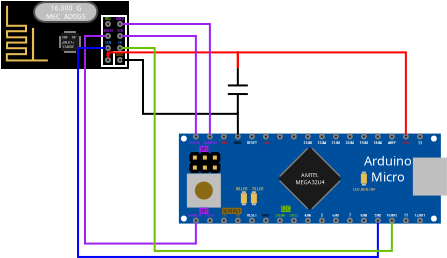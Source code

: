 <?xml version="1.0" encoding="UTF-8"?>
<dia:diagram xmlns:dia="http://www.lysator.liu.se/~alla/dia/">
  <dia:layer name="Arrière-plan" visible="true" active="true">
    <dia:group>
      <dia:object type="Standard - Box" version="0" id="O0">
        <dia:attribute name="obj_pos">
          <dia:point val="0.195,0.1"/>
        </dia:attribute>
        <dia:attribute name="obj_bb">
          <dia:rectangle val="0.145,0.05;6.545,3.45"/>
        </dia:attribute>
        <dia:attribute name="elem_corner">
          <dia:point val="0.195,0.1"/>
        </dia:attribute>
        <dia:attribute name="elem_width">
          <dia:real val="6.3"/>
        </dia:attribute>
        <dia:attribute name="elem_height">
          <dia:real val="3.3"/>
        </dia:attribute>
        <dia:attribute name="border_width">
          <dia:real val="0.1"/>
        </dia:attribute>
        <dia:attribute name="inner_color">
          <dia:color val="#000000"/>
        </dia:attribute>
        <dia:attribute name="show_background">
          <dia:boolean val="true"/>
        </dia:attribute>
      </dia:object>
      <dia:object type="Standard - Line" version="0" id="O1">
        <dia:attribute name="obj_pos">
          <dia:point val="3.345,1.75"/>
        </dia:attribute>
        <dia:attribute name="obj_bb">
          <dia:rectangle val="3.345,1.75;3.345,1.75"/>
        </dia:attribute>
        <dia:attribute name="conn_endpoints">
          <dia:point val="3.345,1.75"/>
          <dia:point val="3.345,1.75"/>
        </dia:attribute>
        <dia:attribute name="numcp">
          <dia:int val="1"/>
        </dia:attribute>
        <dia:connections>
          <dia:connection handle="0" to="O0" connection="8"/>
          <dia:connection handle="1" to="O0" connection="8"/>
        </dia:connections>
      </dia:object>
      <dia:object type="Standard - ZigZagLine" version="1" id="O2">
        <dia:attribute name="obj_pos">
          <dia:point val="0.448,0.289"/>
        </dia:attribute>
        <dia:attribute name="obj_bb">
          <dia:rectangle val="0.387,0.239;2.537,3.072"/>
        </dia:attribute>
        <dia:attribute name="orth_points">
          <dia:point val="0.448,0.289"/>
          <dia:point val="0.448,1.288"/>
          <dia:point val="1.394,1.288"/>
          <dia:point val="1.394,1.561"/>
          <dia:point val="0.448,1.561"/>
          <dia:point val="0.448,1.866"/>
          <dia:point val="1.404,1.866"/>
          <dia:point val="1.404,2.129"/>
          <dia:point val="0.448,2.129"/>
          <dia:point val="0.448,2.412"/>
          <dia:point val="1.394,2.412"/>
          <dia:point val="1.394,2.707"/>
          <dia:point val="0.437,2.707"/>
          <dia:point val="0.437,3.022"/>
          <dia:point val="1.741,3.022"/>
          <dia:point val="1.741,1.445"/>
          <dia:point val="1.751,1.445"/>
          <dia:point val="1.751,3.022"/>
          <dia:point val="2.487,3.022"/>
        </dia:attribute>
        <dia:attribute name="orth_orient">
          <dia:enum val="1"/>
          <dia:enum val="0"/>
          <dia:enum val="1"/>
          <dia:enum val="0"/>
          <dia:enum val="1"/>
          <dia:enum val="0"/>
          <dia:enum val="1"/>
          <dia:enum val="0"/>
          <dia:enum val="1"/>
          <dia:enum val="0"/>
          <dia:enum val="1"/>
          <dia:enum val="0"/>
          <dia:enum val="1"/>
          <dia:enum val="0"/>
          <dia:enum val="1"/>
          <dia:enum val="0"/>
          <dia:enum val="1"/>
          <dia:enum val="0"/>
        </dia:attribute>
        <dia:attribute name="autorouting">
          <dia:boolean val="false"/>
        </dia:attribute>
        <dia:attribute name="line_color">
          <dia:color val="#e8bd52"/>
        </dia:attribute>
      </dia:object>
      <dia:object type="Standard - Box" version="0" id="O3">
        <dia:attribute name="obj_pos">
          <dia:point val="5.195,0.8"/>
        </dia:attribute>
        <dia:attribute name="obj_bb">
          <dia:rectangle val="5.145,0.75;6.445,3.35"/>
        </dia:attribute>
        <dia:attribute name="elem_corner">
          <dia:point val="5.195,0.8"/>
        </dia:attribute>
        <dia:attribute name="elem_width">
          <dia:real val="1.2"/>
        </dia:attribute>
        <dia:attribute name="elem_height">
          <dia:real val="2.5"/>
        </dia:attribute>
        <dia:attribute name="border_width">
          <dia:real val="0.1"/>
        </dia:attribute>
        <dia:attribute name="border_color">
          <dia:color val="#ffffff"/>
        </dia:attribute>
        <dia:attribute name="show_background">
          <dia:boolean val="false"/>
        </dia:attribute>
      </dia:object>
      <dia:group>
        <dia:object type="Standard - Box" version="0" id="O4">
          <dia:attribute name="obj_pos">
            <dia:point val="3.195,1.7"/>
          </dia:attribute>
          <dia:attribute name="obj_bb">
            <dia:rectangle val="3.145,1.65;4.045,2.55"/>
          </dia:attribute>
          <dia:attribute name="elem_corner">
            <dia:point val="3.195,1.7"/>
          </dia:attribute>
          <dia:attribute name="elem_width">
            <dia:real val="0.8"/>
          </dia:attribute>
          <dia:attribute name="elem_height">
            <dia:real val="0.8"/>
          </dia:attribute>
          <dia:attribute name="border_width">
            <dia:real val="0.1"/>
          </dia:attribute>
          <dia:attribute name="border_color">
            <dia:color val="#1a1a1a"/>
          </dia:attribute>
          <dia:attribute name="inner_color">
            <dia:color val="#1a1a1a"/>
          </dia:attribute>
          <dia:attribute name="show_background">
            <dia:boolean val="true"/>
          </dia:attribute>
        </dia:object>
        <dia:object type="Standard - Line" version="0" id="O5">
          <dia:attribute name="obj_pos">
            <dia:point val="3.295,1.6"/>
          </dia:attribute>
          <dia:attribute name="obj_bb">
            <dia:rectangle val="3.245,1.55;3.945,1.65"/>
          </dia:attribute>
          <dia:attribute name="conn_endpoints">
            <dia:point val="3.295,1.6"/>
            <dia:point val="3.895,1.6"/>
          </dia:attribute>
          <dia:attribute name="numcp">
            <dia:int val="1"/>
          </dia:attribute>
          <dia:attribute name="line_color">
            <dia:color val="#7f7f7f"/>
          </dia:attribute>
        </dia:object>
        <dia:object type="Standard - Line" version="0" id="O6">
          <dia:attribute name="obj_pos">
            <dia:point val="3.095,2.4"/>
          </dia:attribute>
          <dia:attribute name="obj_bb">
            <dia:rectangle val="3.045,1.75;3.145,2.45"/>
          </dia:attribute>
          <dia:attribute name="conn_endpoints">
            <dia:point val="3.095,2.4"/>
            <dia:point val="3.095,1.8"/>
          </dia:attribute>
          <dia:attribute name="numcp">
            <dia:int val="1"/>
          </dia:attribute>
          <dia:attribute name="line_color">
            <dia:color val="#7f7f7f"/>
          </dia:attribute>
        </dia:object>
        <dia:object type="Standard - Line" version="0" id="O7">
          <dia:attribute name="obj_pos">
            <dia:point val="4.095,2.4"/>
          </dia:attribute>
          <dia:attribute name="obj_bb">
            <dia:rectangle val="4.045,1.75;4.145,2.45"/>
          </dia:attribute>
          <dia:attribute name="conn_endpoints">
            <dia:point val="4.095,2.4"/>
            <dia:point val="4.095,1.8"/>
          </dia:attribute>
          <dia:attribute name="numcp">
            <dia:int val="1"/>
          </dia:attribute>
          <dia:attribute name="line_color">
            <dia:color val="#7f7f7f"/>
          </dia:attribute>
        </dia:object>
        <dia:object type="Standard - Line" version="0" id="O8">
          <dia:attribute name="obj_pos">
            <dia:point val="3.295,2.6"/>
          </dia:attribute>
          <dia:attribute name="obj_bb">
            <dia:rectangle val="3.245,2.55;3.945,2.65"/>
          </dia:attribute>
          <dia:attribute name="conn_endpoints">
            <dia:point val="3.295,2.6"/>
            <dia:point val="3.895,2.6"/>
          </dia:attribute>
          <dia:attribute name="numcp">
            <dia:int val="1"/>
          </dia:attribute>
          <dia:attribute name="line_color">
            <dia:color val="#7f7f7f"/>
          </dia:attribute>
        </dia:object>
        <dia:object type="Standard - Text" version="1" id="O9">
          <dia:attribute name="obj_pos">
            <dia:point val="3.195,2.1"/>
          </dia:attribute>
          <dia:attribute name="obj_bb">
            <dia:rectangle val="3.195,1.734;3.933,2.466"/>
          </dia:attribute>
          <dia:attribute name="text">
            <dia:composite type="text">
              <dia:attribute name="string">
                <dia:string>#nRF    M
24L01+
12400F#</dia:string>
              </dia:attribute>
              <dia:attribute name="font">
                <dia:font family="sans" style="0" name="Helvetica"/>
              </dia:attribute>
              <dia:attribute name="height">
                <dia:real val="0.247"/>
              </dia:attribute>
              <dia:attribute name="pos">
                <dia:point val="3.195,1.932"/>
              </dia:attribute>
              <dia:attribute name="color">
                <dia:color val="#ffffff"/>
              </dia:attribute>
              <dia:attribute name="alignment">
                <dia:enum val="0"/>
              </dia:attribute>
            </dia:composite>
          </dia:attribute>
          <dia:attribute name="valign">
            <dia:enum val="2"/>
          </dia:attribute>
          <dia:connections>
            <dia:connection handle="0" to="O4" connection="3"/>
          </dia:connections>
        </dia:object>
      </dia:group>
      <dia:group>
        <dia:object type="Standard - Beziergon" version="0" id="O10">
          <dia:attribute name="obj_pos">
            <dia:point val="2.395,0.1"/>
          </dia:attribute>
          <dia:attribute name="obj_bb">
            <dia:rectangle val="1.745,0.05;5.01,1.15"/>
          </dia:attribute>
          <dia:attribute name="bez_points">
            <dia:point val="2.395,0.1"/>
            <dia:point val="4.395,0.1"/>
            <dia:point val="2.395,0.1"/>
            <dia:point val="4.395,0.1"/>
            <dia:point val="5.195,0.1"/>
            <dia:point val="5.099,1.111"/>
            <dia:point val="4.395,1.1"/>
            <dia:point val="2.395,1.1"/>
            <dia:point val="4.395,1.1"/>
            <dia:point val="2.395,1.1"/>
            <dia:point val="1.595,1.1"/>
            <dia:point val="1.595,0.1"/>
          </dia:attribute>
          <dia:attribute name="corner_types">
            <dia:enum val="2"/>
            <dia:enum val="2"/>
            <dia:enum val="2"/>
            <dia:enum val="2"/>
            <dia:enum val="2"/>
          </dia:attribute>
          <dia:attribute name="line_color">
            <dia:color val="#4d4d4d"/>
          </dia:attribute>
          <dia:attribute name="line_width">
            <dia:real val="0.1"/>
          </dia:attribute>
          <dia:attribute name="inner_color">
            <dia:color val="#bfbfbf"/>
          </dia:attribute>
          <dia:attribute name="show_background">
            <dia:boolean val="true"/>
          </dia:attribute>
        </dia:object>
        <dia:object type="Standard - Text" version="1" id="O11">
          <dia:attribute name="obj_pos">
            <dia:point val="3.395,0.6"/>
          </dia:attribute>
          <dia:attribute name="obj_bb">
            <dia:rectangle val="2.449,0.185;4.341,1.015"/>
          </dia:attribute>
          <dia:attribute name="text">
            <dia:composite type="text">
              <dia:attribute name="string">
                <dia:string>#16.000  G
MEC  AD0GS#</dia:string>
              </dia:attribute>
              <dia:attribute name="font">
                <dia:font family="sans" style="0" name="Helvetica"/>
              </dia:attribute>
              <dia:attribute name="height">
                <dia:real val="0.423"/>
              </dia:attribute>
              <dia:attribute name="pos">
                <dia:point val="3.395,0.522"/>
              </dia:attribute>
              <dia:attribute name="color">
                <dia:color val="#ffffff"/>
              </dia:attribute>
              <dia:attribute name="alignment">
                <dia:enum val="1"/>
              </dia:attribute>
            </dia:composite>
          </dia:attribute>
          <dia:attribute name="valign">
            <dia:enum val="2"/>
          </dia:attribute>
          <dia:connections>
            <dia:connection handle="0" to="O10" connection="8"/>
          </dia:connections>
        </dia:object>
      </dia:group>
      <dia:object type="Standard - Box" version="0" id="O12">
        <dia:attribute name="obj_pos">
          <dia:point val="5.795,2.6"/>
        </dia:attribute>
        <dia:attribute name="obj_bb">
          <dia:rectangle val="5.745,2.55;6.445,3.35"/>
        </dia:attribute>
        <dia:attribute name="elem_corner">
          <dia:point val="5.795,2.6"/>
        </dia:attribute>
        <dia:attribute name="elem_width">
          <dia:real val="0.6"/>
        </dia:attribute>
        <dia:attribute name="elem_height">
          <dia:real val="0.7"/>
        </dia:attribute>
        <dia:attribute name="border_width">
          <dia:real val="0.1"/>
        </dia:attribute>
        <dia:attribute name="border_color">
          <dia:color val="#ffffff"/>
        </dia:attribute>
        <dia:attribute name="show_background">
          <dia:boolean val="false"/>
        </dia:attribute>
      </dia:object>
      <dia:object type="Standard - Ellipse" version="0" id="O13">
        <dia:attribute name="obj_pos">
          <dia:point val="5.995,2.9"/>
        </dia:attribute>
        <dia:attribute name="obj_bb">
          <dia:rectangle val="5.945,2.85;6.245,3.15"/>
        </dia:attribute>
        <dia:attribute name="elem_corner">
          <dia:point val="5.995,2.9"/>
        </dia:attribute>
        <dia:attribute name="elem_width">
          <dia:real val="0.2"/>
        </dia:attribute>
        <dia:attribute name="elem_height">
          <dia:real val="0.2"/>
        </dia:attribute>
        <dia:attribute name="border_width">
          <dia:real val="0.1"/>
        </dia:attribute>
        <dia:attribute name="border_color">
          <dia:color val="#7f7f7f"/>
        </dia:attribute>
        <dia:attribute name="inner_color">
          <dia:color val="#1a1a1a"/>
        </dia:attribute>
      </dia:object>
      <dia:object type="Standard - Ellipse" version="0" id="O14">
        <dia:attribute name="obj_pos">
          <dia:point val="5.395,2.9"/>
        </dia:attribute>
        <dia:attribute name="obj_bb">
          <dia:rectangle val="5.345,2.85;5.645,3.15"/>
        </dia:attribute>
        <dia:attribute name="elem_corner">
          <dia:point val="5.395,2.9"/>
        </dia:attribute>
        <dia:attribute name="elem_width">
          <dia:real val="0.2"/>
        </dia:attribute>
        <dia:attribute name="elem_height">
          <dia:real val="0.2"/>
        </dia:attribute>
        <dia:attribute name="border_width">
          <dia:real val="0.1"/>
        </dia:attribute>
        <dia:attribute name="border_color">
          <dia:color val="#7f7f7f"/>
        </dia:attribute>
        <dia:attribute name="inner_color">
          <dia:color val="#1a1a1a"/>
        </dia:attribute>
      </dia:object>
      <dia:object type="Standard - Ellipse" version="0" id="O15">
        <dia:attribute name="obj_pos">
          <dia:point val="5.995,2.3"/>
        </dia:attribute>
        <dia:attribute name="obj_bb">
          <dia:rectangle val="5.945,2.25;6.245,2.55"/>
        </dia:attribute>
        <dia:attribute name="elem_corner">
          <dia:point val="5.995,2.3"/>
        </dia:attribute>
        <dia:attribute name="elem_width">
          <dia:real val="0.2"/>
        </dia:attribute>
        <dia:attribute name="elem_height">
          <dia:real val="0.2"/>
        </dia:attribute>
        <dia:attribute name="border_width">
          <dia:real val="0.1"/>
        </dia:attribute>
        <dia:attribute name="border_color">
          <dia:color val="#7f7f7f"/>
        </dia:attribute>
        <dia:attribute name="inner_color">
          <dia:color val="#1a1a1a"/>
        </dia:attribute>
      </dia:object>
      <dia:object type="Standard - Ellipse" version="0" id="O16">
        <dia:attribute name="obj_pos">
          <dia:point val="5.395,2.3"/>
        </dia:attribute>
        <dia:attribute name="obj_bb">
          <dia:rectangle val="5.345,2.25;5.645,2.55"/>
        </dia:attribute>
        <dia:attribute name="elem_corner">
          <dia:point val="5.395,2.3"/>
        </dia:attribute>
        <dia:attribute name="elem_width">
          <dia:real val="0.2"/>
        </dia:attribute>
        <dia:attribute name="elem_height">
          <dia:real val="0.2"/>
        </dia:attribute>
        <dia:attribute name="border_width">
          <dia:real val="0.1"/>
        </dia:attribute>
        <dia:attribute name="border_color">
          <dia:color val="#7f7f7f"/>
        </dia:attribute>
        <dia:attribute name="inner_color">
          <dia:color val="#1a1a1a"/>
        </dia:attribute>
      </dia:object>
      <dia:object type="Standard - Ellipse" version="0" id="O17">
        <dia:attribute name="obj_pos">
          <dia:point val="5.995,1.7"/>
        </dia:attribute>
        <dia:attribute name="obj_bb">
          <dia:rectangle val="5.945,1.65;6.245,1.95"/>
        </dia:attribute>
        <dia:attribute name="elem_corner">
          <dia:point val="5.995,1.7"/>
        </dia:attribute>
        <dia:attribute name="elem_width">
          <dia:real val="0.2"/>
        </dia:attribute>
        <dia:attribute name="elem_height">
          <dia:real val="0.2"/>
        </dia:attribute>
        <dia:attribute name="border_width">
          <dia:real val="0.1"/>
        </dia:attribute>
        <dia:attribute name="border_color">
          <dia:color val="#7f7f7f"/>
        </dia:attribute>
        <dia:attribute name="inner_color">
          <dia:color val="#1a1a1a"/>
        </dia:attribute>
      </dia:object>
      <dia:object type="Standard - Ellipse" version="0" id="O18">
        <dia:attribute name="obj_pos">
          <dia:point val="5.395,1.7"/>
        </dia:attribute>
        <dia:attribute name="obj_bb">
          <dia:rectangle val="5.345,1.65;5.645,1.95"/>
        </dia:attribute>
        <dia:attribute name="elem_corner">
          <dia:point val="5.395,1.7"/>
        </dia:attribute>
        <dia:attribute name="elem_width">
          <dia:real val="0.2"/>
        </dia:attribute>
        <dia:attribute name="elem_height">
          <dia:real val="0.2"/>
        </dia:attribute>
        <dia:attribute name="border_width">
          <dia:real val="0.1"/>
        </dia:attribute>
        <dia:attribute name="border_color">
          <dia:color val="#7f7f7f"/>
        </dia:attribute>
        <dia:attribute name="inner_color">
          <dia:color val="#1a1a1a"/>
        </dia:attribute>
      </dia:object>
      <dia:object type="Standard - Ellipse" version="0" id="O19">
        <dia:attribute name="obj_pos">
          <dia:point val="5.995,1.1"/>
        </dia:attribute>
        <dia:attribute name="obj_bb">
          <dia:rectangle val="5.945,1.05;6.245,1.35"/>
        </dia:attribute>
        <dia:attribute name="elem_corner">
          <dia:point val="5.995,1.1"/>
        </dia:attribute>
        <dia:attribute name="elem_width">
          <dia:real val="0.2"/>
        </dia:attribute>
        <dia:attribute name="elem_height">
          <dia:real val="0.2"/>
        </dia:attribute>
        <dia:attribute name="border_width">
          <dia:real val="0.1"/>
        </dia:attribute>
        <dia:attribute name="border_color">
          <dia:color val="#7f7f7f"/>
        </dia:attribute>
        <dia:attribute name="inner_color">
          <dia:color val="#1a1a1a"/>
        </dia:attribute>
      </dia:object>
      <dia:object type="Standard - Ellipse" version="0" id="O20">
        <dia:attribute name="obj_pos">
          <dia:point val="5.395,1.1"/>
        </dia:attribute>
        <dia:attribute name="obj_bb">
          <dia:rectangle val="5.345,1.05;5.645,1.35"/>
        </dia:attribute>
        <dia:attribute name="elem_corner">
          <dia:point val="5.395,1.1"/>
        </dia:attribute>
        <dia:attribute name="elem_width">
          <dia:real val="0.2"/>
        </dia:attribute>
        <dia:attribute name="elem_height">
          <dia:real val="0.2"/>
        </dia:attribute>
        <dia:attribute name="border_width">
          <dia:real val="0.1"/>
        </dia:attribute>
        <dia:attribute name="border_color">
          <dia:color val="#7f7f7f"/>
        </dia:attribute>
        <dia:attribute name="inner_color">
          <dia:color val="#1a1a1a"/>
        </dia:attribute>
      </dia:object>
      <dia:object type="Standard - Text" version="1" id="O21">
        <dia:attribute name="obj_pos">
          <dia:point val="5.495,2.8"/>
        </dia:attribute>
        <dia:attribute name="obj_bb">
          <dia:rectangle val="5.361,2.63;5.629,2.835"/>
        </dia:attribute>
        <dia:attribute name="text">
          <dia:composite type="text">
            <dia:attribute name="string">
              <dia:string>#3.3#</dia:string>
            </dia:attribute>
            <dia:attribute name="font">
              <dia:font family="sans" style="80" name="Helvetica-Bold"/>
            </dia:attribute>
            <dia:attribute name="height">
              <dia:real val="0.212"/>
            </dia:attribute>
            <dia:attribute name="pos">
              <dia:point val="5.495,2.8"/>
            </dia:attribute>
            <dia:attribute name="color">
              <dia:color val="#ff0000"/>
            </dia:attribute>
            <dia:attribute name="alignment">
              <dia:enum val="1"/>
            </dia:attribute>
          </dia:composite>
        </dia:attribute>
        <dia:attribute name="valign">
          <dia:enum val="3"/>
        </dia:attribute>
      </dia:object>
      <dia:object type="Standard - Text" version="1" id="O22">
        <dia:attribute name="obj_pos">
          <dia:point val="6.095,2.8"/>
        </dia:attribute>
        <dia:attribute name="obj_bb">
          <dia:rectangle val="5.902,2.63;6.287,2.835"/>
        </dia:attribute>
        <dia:attribute name="text">
          <dia:composite type="text">
            <dia:attribute name="string">
              <dia:string>#GND#</dia:string>
            </dia:attribute>
            <dia:attribute name="font">
              <dia:font family="sans" style="80" name="Helvetica-Bold"/>
            </dia:attribute>
            <dia:attribute name="height">
              <dia:real val="0.212"/>
            </dia:attribute>
            <dia:attribute name="pos">
              <dia:point val="6.095,2.8"/>
            </dia:attribute>
            <dia:attribute name="color">
              <dia:color val="#8b6914"/>
            </dia:attribute>
            <dia:attribute name="alignment">
              <dia:enum val="1"/>
            </dia:attribute>
          </dia:composite>
        </dia:attribute>
        <dia:attribute name="valign">
          <dia:enum val="3"/>
        </dia:attribute>
      </dia:object>
      <dia:object type="Standard - Text" version="1" id="O23">
        <dia:attribute name="obj_pos">
          <dia:point val="5.495,2.2"/>
        </dia:attribute>
        <dia:attribute name="obj_bb">
          <dia:rectangle val="5.32,2.03;5.67,2.235"/>
        </dia:attribute>
        <dia:attribute name="text">
          <dia:composite type="text">
            <dia:attribute name="string">
              <dia:string>#CSN#</dia:string>
            </dia:attribute>
            <dia:attribute name="font">
              <dia:font family="sans" style="80" name="Helvetica-Bold"/>
            </dia:attribute>
            <dia:attribute name="height">
              <dia:real val="0.212"/>
            </dia:attribute>
            <dia:attribute name="pos">
              <dia:point val="5.495,2.2"/>
            </dia:attribute>
            <dia:attribute name="color">
              <dia:color val="#1e90ff"/>
            </dia:attribute>
            <dia:attribute name="alignment">
              <dia:enum val="1"/>
            </dia:attribute>
          </dia:composite>
        </dia:attribute>
        <dia:attribute name="valign">
          <dia:enum val="3"/>
        </dia:attribute>
      </dia:object>
      <dia:object type="Standard - Text" version="1" id="O24">
        <dia:attribute name="obj_pos">
          <dia:point val="6.095,2.2"/>
        </dia:attribute>
        <dia:attribute name="obj_bb">
          <dia:rectangle val="5.986,2.03;6.204,2.235"/>
        </dia:attribute>
        <dia:attribute name="text">
          <dia:composite type="text">
            <dia:attribute name="string">
              <dia:string>#CE#</dia:string>
            </dia:attribute>
            <dia:attribute name="font">
              <dia:font family="sans" style="80" name="Helvetica-Bold"/>
            </dia:attribute>
            <dia:attribute name="height">
              <dia:real val="0.212"/>
            </dia:attribute>
            <dia:attribute name="pos">
              <dia:point val="6.095,2.2"/>
            </dia:attribute>
            <dia:attribute name="color">
              <dia:color val="#1e90ff"/>
            </dia:attribute>
            <dia:attribute name="alignment">
              <dia:enum val="1"/>
            </dia:attribute>
          </dia:composite>
        </dia:attribute>
        <dia:attribute name="valign">
          <dia:enum val="3"/>
        </dia:attribute>
      </dia:object>
      <dia:object type="Standard - Text" version="1" id="O25">
        <dia:attribute name="obj_pos">
          <dia:point val="5.495,1.6"/>
        </dia:attribute>
        <dia:attribute name="obj_bb">
          <dia:rectangle val="5.259,1.43;5.731,1.635"/>
        </dia:attribute>
        <dia:attribute name="text">
          <dia:composite type="text">
            <dia:attribute name="string">
              <dia:string>#MOSI#</dia:string>
            </dia:attribute>
            <dia:attribute name="font">
              <dia:font family="sans" style="80" name="Helvetica-Bold"/>
            </dia:attribute>
            <dia:attribute name="height">
              <dia:real val="0.212"/>
            </dia:attribute>
            <dia:attribute name="pos">
              <dia:point val="5.495,1.6"/>
            </dia:attribute>
            <dia:attribute name="color">
              <dia:color val="#a020f0"/>
            </dia:attribute>
            <dia:attribute name="alignment">
              <dia:enum val="1"/>
            </dia:attribute>
          </dia:composite>
        </dia:attribute>
        <dia:attribute name="valign">
          <dia:enum val="3"/>
        </dia:attribute>
      </dia:object>
      <dia:object type="Standard - Text" version="1" id="O26">
        <dia:attribute name="obj_pos">
          <dia:point val="6.095,1"/>
        </dia:attribute>
        <dia:attribute name="obj_bb">
          <dia:rectangle val="5.859,0.83;6.331,1.035"/>
        </dia:attribute>
        <dia:attribute name="text">
          <dia:composite type="text">
            <dia:attribute name="string">
              <dia:string>#MISO#</dia:string>
            </dia:attribute>
            <dia:attribute name="font">
              <dia:font family="sans" style="80" name="Helvetica-Bold"/>
            </dia:attribute>
            <dia:attribute name="height">
              <dia:real val="0.212"/>
            </dia:attribute>
            <dia:attribute name="pos">
              <dia:point val="6.095,1"/>
            </dia:attribute>
            <dia:attribute name="color">
              <dia:color val="#a020f0"/>
            </dia:attribute>
            <dia:attribute name="alignment">
              <dia:enum val="1"/>
            </dia:attribute>
          </dia:composite>
        </dia:attribute>
        <dia:attribute name="valign">
          <dia:enum val="3"/>
        </dia:attribute>
      </dia:object>
      <dia:object type="Standard - Text" version="1" id="O27">
        <dia:attribute name="obj_pos">
          <dia:point val="6.095,1.6"/>
        </dia:attribute>
        <dia:attribute name="obj_bb">
          <dia:rectangle val="5.925,1.43;6.265,1.635"/>
        </dia:attribute>
        <dia:attribute name="text">
          <dia:composite type="text">
            <dia:attribute name="string">
              <dia:string>#SCK#</dia:string>
            </dia:attribute>
            <dia:attribute name="font">
              <dia:font family="sans" style="80" name="Helvetica-Bold"/>
            </dia:attribute>
            <dia:attribute name="height">
              <dia:real val="0.212"/>
            </dia:attribute>
            <dia:attribute name="pos">
              <dia:point val="6.095,1.6"/>
            </dia:attribute>
            <dia:attribute name="color">
              <dia:color val="#a020f0"/>
            </dia:attribute>
            <dia:attribute name="alignment">
              <dia:enum val="1"/>
            </dia:attribute>
          </dia:composite>
        </dia:attribute>
        <dia:attribute name="valign">
          <dia:enum val="3"/>
        </dia:attribute>
      </dia:object>
      <dia:object type="Standard - Text" version="1" id="O28">
        <dia:attribute name="obj_pos">
          <dia:point val="5.495,1"/>
        </dia:attribute>
        <dia:attribute name="obj_bb">
          <dia:rectangle val="5.327,0.83;5.662,1.035"/>
        </dia:attribute>
        <dia:attribute name="text">
          <dia:composite type="text">
            <dia:attribute name="string">
              <dia:string>#IRQ#</dia:string>
            </dia:attribute>
            <dia:attribute name="font">
              <dia:font family="sans" style="80" name="Helvetica-Bold"/>
            </dia:attribute>
            <dia:attribute name="height">
              <dia:real val="0.212"/>
            </dia:attribute>
            <dia:attribute name="pos">
              <dia:point val="5.495,1"/>
            </dia:attribute>
            <dia:attribute name="color">
              <dia:color val="#6cc100"/>
            </dia:attribute>
            <dia:attribute name="alignment">
              <dia:enum val="1"/>
            </dia:attribute>
          </dia:composite>
        </dia:attribute>
        <dia:attribute name="valign">
          <dia:enum val="3"/>
        </dia:attribute>
      </dia:object>
    </dia:group>
    <dia:group>
      <dia:object type="Standard - Box" version="0" id="O29">
        <dia:attribute name="obj_pos">
          <dia:point val="9.089,6.729"/>
        </dia:attribute>
        <dia:attribute name="obj_bb">
          <dia:rectangle val="9.039,6.679;22.139,11.179"/>
        </dia:attribute>
        <dia:attribute name="elem_corner">
          <dia:point val="9.089,6.729"/>
        </dia:attribute>
        <dia:attribute name="elem_width">
          <dia:real val="13.0"/>
        </dia:attribute>
        <dia:attribute name="elem_height">
          <dia:real val="4.4"/>
        </dia:attribute>
        <dia:attribute name="border_width">
          <dia:real val="0.1"/>
        </dia:attribute>
        <dia:attribute name="border_color">
          <dia:color val="#004f9d"/>
        </dia:attribute>
        <dia:attribute name="inner_color">
          <dia:color val="#004f9d"/>
        </dia:attribute>
        <dia:attribute name="show_background">
          <dia:boolean val="true"/>
        </dia:attribute>
      </dia:object>
      <dia:object type="Standard - Box" version="0" id="O30">
        <dia:attribute name="obj_pos">
          <dia:point val="20.789,7.929"/>
        </dia:attribute>
        <dia:attribute name="obj_bb">
          <dia:rectangle val="20.739,7.879;22.439,9.779"/>
        </dia:attribute>
        <dia:attribute name="elem_corner">
          <dia:point val="20.789,7.929"/>
        </dia:attribute>
        <dia:attribute name="elem_width">
          <dia:real val="1.6"/>
        </dia:attribute>
        <dia:attribute name="elem_height">
          <dia:real val="1.8"/>
        </dia:attribute>
        <dia:attribute name="border_width">
          <dia:real val="0.1"/>
        </dia:attribute>
        <dia:attribute name="border_color">
          <dia:color val="#bfbfbf"/>
        </dia:attribute>
        <dia:attribute name="inner_color">
          <dia:color val="#bfbfbf"/>
        </dia:attribute>
        <dia:attribute name="show_background">
          <dia:boolean val="true"/>
        </dia:attribute>
      </dia:object>
      <dia:group>
        <dia:object type="Standard - Line" version="0" id="O31">
          <dia:attribute name="obj_pos">
            <dia:point val="14.089,8.829"/>
          </dia:attribute>
          <dia:attribute name="obj_bb">
            <dia:rectangle val="14.018,7.358;15.56,8.9"/>
          </dia:attribute>
          <dia:attribute name="conn_endpoints">
            <dia:point val="14.089,8.829"/>
            <dia:point val="15.489,7.429"/>
          </dia:attribute>
          <dia:attribute name="numcp">
            <dia:int val="1"/>
          </dia:attribute>
          <dia:attribute name="line_color">
            <dia:color val="#7f7f7f"/>
          </dia:attribute>
        </dia:object>
        <dia:object type="Standard - Line" version="0" id="O32">
          <dia:attribute name="obj_pos">
            <dia:point val="17.089,8.829"/>
          </dia:attribute>
          <dia:attribute name="obj_bb">
            <dia:rectangle val="15.618,7.358;17.16,8.9"/>
          </dia:attribute>
          <dia:attribute name="conn_endpoints">
            <dia:point val="17.089,8.829"/>
            <dia:point val="15.689,7.429"/>
          </dia:attribute>
          <dia:attribute name="numcp">
            <dia:int val="1"/>
          </dia:attribute>
          <dia:attribute name="line_color">
            <dia:color val="#7f7f7f"/>
          </dia:attribute>
        </dia:object>
        <dia:object type="Standard - Line" version="0" id="O33">
          <dia:attribute name="obj_pos">
            <dia:point val="15.489,10.429"/>
          </dia:attribute>
          <dia:attribute name="obj_bb">
            <dia:rectangle val="14.018,8.958;15.56,10.5"/>
          </dia:attribute>
          <dia:attribute name="conn_endpoints">
            <dia:point val="15.489,10.429"/>
            <dia:point val="14.089,9.029"/>
          </dia:attribute>
          <dia:attribute name="numcp">
            <dia:int val="1"/>
          </dia:attribute>
          <dia:attribute name="line_color">
            <dia:color val="#7f7f7f"/>
          </dia:attribute>
        </dia:object>
        <dia:object type="Standard - Line" version="0" id="O34">
          <dia:attribute name="obj_pos">
            <dia:point val="15.689,10.429"/>
          </dia:attribute>
          <dia:attribute name="obj_bb">
            <dia:rectangle val="15.618,8.958;17.16,10.5"/>
          </dia:attribute>
          <dia:attribute name="conn_endpoints">
            <dia:point val="15.689,10.429"/>
            <dia:point val="17.089,9.029"/>
          </dia:attribute>
          <dia:attribute name="numcp">
            <dia:int val="1"/>
          </dia:attribute>
          <dia:attribute name="line_color">
            <dia:color val="#7f7f7f"/>
          </dia:attribute>
        </dia:object>
        <dia:object type="Standard - Polygon" version="0" id="O35">
          <dia:attribute name="obj_pos">
            <dia:point val="15.589,7.429"/>
          </dia:attribute>
          <dia:attribute name="obj_bb">
            <dia:rectangle val="14.018,7.358;17.16,10.5"/>
          </dia:attribute>
          <dia:attribute name="poly_points">
            <dia:point val="15.589,7.429"/>
            <dia:point val="17.089,8.929"/>
            <dia:point val="15.589,10.429"/>
            <dia:point val="14.089,8.929"/>
          </dia:attribute>
          <dia:attribute name="line_color">
            <dia:color val="#1a1a1a"/>
          </dia:attribute>
          <dia:attribute name="line_width">
            <dia:real val="0.1"/>
          </dia:attribute>
          <dia:attribute name="inner_color">
            <dia:color val="#1a1a1a"/>
          </dia:attribute>
          <dia:attribute name="show_background">
            <dia:boolean val="true"/>
          </dia:attribute>
        </dia:object>
        <dia:object type="Standard - Text" version="1" id="O36">
          <dia:attribute name="obj_pos">
            <dia:point val="15.589,8.929"/>
          </dia:attribute>
          <dia:attribute name="obj_bb">
            <dia:rectangle val="14.898,8.583;16.28,9.275"/>
          </dia:attribute>
          <dia:attribute name="text">
            <dia:composite type="text">
              <dia:attribute name="string">
                <dia:string>#AMTEL
MEGA32U4#</dia:string>
              </dia:attribute>
              <dia:attribute name="font">
                <dia:font family="sans" style="0" name="Helvetica"/>
              </dia:attribute>
              <dia:attribute name="height">
                <dia:real val="0.353"/>
              </dia:attribute>
              <dia:attribute name="pos">
                <dia:point val="15.589,8.865"/>
              </dia:attribute>
              <dia:attribute name="color">
                <dia:color val="#ffffff"/>
              </dia:attribute>
              <dia:attribute name="alignment">
                <dia:enum val="1"/>
              </dia:attribute>
            </dia:composite>
          </dia:attribute>
          <dia:attribute name="valign">
            <dia:enum val="2"/>
          </dia:attribute>
          <dia:connections>
            <dia:connection handle="0" to="O35" connection="8"/>
          </dia:connections>
        </dia:object>
      </dia:group>
      <dia:group>
        <dia:object type="Standard - Box" version="0" id="O37">
          <dia:attribute name="obj_pos">
            <dia:point val="9.489,8.729"/>
          </dia:attribute>
          <dia:attribute name="obj_bb">
            <dia:rectangle val="9.439,8.679;11.139,10.379"/>
          </dia:attribute>
          <dia:attribute name="elem_corner">
            <dia:point val="9.489,8.729"/>
          </dia:attribute>
          <dia:attribute name="elem_width">
            <dia:real val="1.6"/>
          </dia:attribute>
          <dia:attribute name="elem_height">
            <dia:real val="1.6"/>
          </dia:attribute>
          <dia:attribute name="border_width">
            <dia:real val="0.1"/>
          </dia:attribute>
          <dia:attribute name="border_color">
            <dia:color val="#bfbfbf"/>
          </dia:attribute>
          <dia:attribute name="inner_color">
            <dia:color val="#bfbfbf"/>
          </dia:attribute>
          <dia:attribute name="show_background">
            <dia:boolean val="true"/>
          </dia:attribute>
          <dia:attribute name="aspect">
            <dia:enum val="2"/>
          </dia:attribute>
        </dia:object>
        <dia:object type="Standard - Ellipse" version="0" id="O38">
          <dia:attribute name="obj_pos">
            <dia:point val="9.889,9.129"/>
          </dia:attribute>
          <dia:attribute name="obj_bb">
            <dia:rectangle val="9.839,9.079;10.739,9.979"/>
          </dia:attribute>
          <dia:attribute name="elem_corner">
            <dia:point val="9.889,9.129"/>
          </dia:attribute>
          <dia:attribute name="elem_width">
            <dia:real val="0.8"/>
          </dia:attribute>
          <dia:attribute name="elem_height">
            <dia:real val="0.8"/>
          </dia:attribute>
          <dia:attribute name="border_width">
            <dia:real val="0.1"/>
          </dia:attribute>
          <dia:attribute name="border_color">
            <dia:color val="#8b6914"/>
          </dia:attribute>
          <dia:attribute name="inner_color">
            <dia:color val="#8b6914"/>
          </dia:attribute>
          <dia:attribute name="aspect">
            <dia:enum val="2"/>
          </dia:attribute>
        </dia:object>
      </dia:group>
      <dia:object type="Standard - Ellipse" version="0" id="O39">
        <dia:attribute name="obj_pos">
          <dia:point val="9.789,10.929"/>
        </dia:attribute>
        <dia:attribute name="obj_bb">
          <dia:rectangle val="9.739,10.879;10.039,11.179"/>
        </dia:attribute>
        <dia:attribute name="elem_corner">
          <dia:point val="9.789,10.929"/>
        </dia:attribute>
        <dia:attribute name="elem_width">
          <dia:real val="0.2"/>
        </dia:attribute>
        <dia:attribute name="elem_height">
          <dia:real val="0.2"/>
        </dia:attribute>
        <dia:attribute name="border_width">
          <dia:real val="0.1"/>
        </dia:attribute>
        <dia:attribute name="border_color">
          <dia:color val="#7f7f7f"/>
        </dia:attribute>
        <dia:attribute name="inner_color">
          <dia:color val="#1a1a1a"/>
        </dia:attribute>
      </dia:object>
      <dia:object type="Standard - Ellipse" version="0" id="O40">
        <dia:attribute name="obj_pos">
          <dia:point val="10.489,10.929"/>
        </dia:attribute>
        <dia:attribute name="obj_bb">
          <dia:rectangle val="10.439,10.879;10.739,11.179"/>
        </dia:attribute>
        <dia:attribute name="elem_corner">
          <dia:point val="10.489,10.929"/>
        </dia:attribute>
        <dia:attribute name="elem_width">
          <dia:real val="0.2"/>
        </dia:attribute>
        <dia:attribute name="elem_height">
          <dia:real val="0.2"/>
        </dia:attribute>
        <dia:attribute name="border_width">
          <dia:real val="0.1"/>
        </dia:attribute>
        <dia:attribute name="border_color">
          <dia:color val="#7f7f7f"/>
        </dia:attribute>
        <dia:attribute name="inner_color">
          <dia:color val="#1a1a1a"/>
        </dia:attribute>
      </dia:object>
      <dia:object type="Standard - Ellipse" version="0" id="O41">
        <dia:attribute name="obj_pos">
          <dia:point val="13.289,10.929"/>
        </dia:attribute>
        <dia:attribute name="obj_bb">
          <dia:rectangle val="13.239,10.879;13.539,11.179"/>
        </dia:attribute>
        <dia:attribute name="elem_corner">
          <dia:point val="13.289,10.929"/>
        </dia:attribute>
        <dia:attribute name="elem_width">
          <dia:real val="0.2"/>
        </dia:attribute>
        <dia:attribute name="elem_height">
          <dia:real val="0.2"/>
        </dia:attribute>
        <dia:attribute name="border_width">
          <dia:real val="0.1"/>
        </dia:attribute>
        <dia:attribute name="border_color">
          <dia:color val="#7f7f7f"/>
        </dia:attribute>
        <dia:attribute name="inner_color">
          <dia:color val="#1a1a1a"/>
        </dia:attribute>
      </dia:object>
      <dia:object type="Standard - Ellipse" version="0" id="O42">
        <dia:attribute name="obj_pos">
          <dia:point val="16.789,10.929"/>
        </dia:attribute>
        <dia:attribute name="obj_bb">
          <dia:rectangle val="16.739,10.879;17.039,11.179"/>
        </dia:attribute>
        <dia:attribute name="elem_corner">
          <dia:point val="16.789,10.929"/>
        </dia:attribute>
        <dia:attribute name="elem_width">
          <dia:real val="0.2"/>
        </dia:attribute>
        <dia:attribute name="elem_height">
          <dia:real val="0.2"/>
        </dia:attribute>
        <dia:attribute name="border_width">
          <dia:real val="0.1"/>
        </dia:attribute>
        <dia:attribute name="border_color">
          <dia:color val="#7f7f7f"/>
        </dia:attribute>
        <dia:attribute name="inner_color">
          <dia:color val="#1a1a1a"/>
        </dia:attribute>
      </dia:object>
      <dia:object type="Standard - Ellipse" version="0" id="O43">
        <dia:attribute name="obj_pos">
          <dia:point val="11.189,10.929"/>
        </dia:attribute>
        <dia:attribute name="obj_bb">
          <dia:rectangle val="11.139,10.879;11.439,11.179"/>
        </dia:attribute>
        <dia:attribute name="elem_corner">
          <dia:point val="11.189,10.929"/>
        </dia:attribute>
        <dia:attribute name="elem_width">
          <dia:real val="0.2"/>
        </dia:attribute>
        <dia:attribute name="elem_height">
          <dia:real val="0.2"/>
        </dia:attribute>
        <dia:attribute name="border_width">
          <dia:real val="0.1"/>
        </dia:attribute>
        <dia:attribute name="border_color">
          <dia:color val="#7f7f7f"/>
        </dia:attribute>
        <dia:attribute name="inner_color">
          <dia:color val="#1a1a1a"/>
        </dia:attribute>
      </dia:object>
      <dia:object type="Standard - Ellipse" version="0" id="O44">
        <dia:attribute name="obj_pos">
          <dia:point val="11.889,10.929"/>
        </dia:attribute>
        <dia:attribute name="obj_bb">
          <dia:rectangle val="11.839,10.879;12.139,11.179"/>
        </dia:attribute>
        <dia:attribute name="elem_corner">
          <dia:point val="11.889,10.929"/>
        </dia:attribute>
        <dia:attribute name="elem_width">
          <dia:real val="0.2"/>
        </dia:attribute>
        <dia:attribute name="elem_height">
          <dia:real val="0.2"/>
        </dia:attribute>
        <dia:attribute name="border_width">
          <dia:real val="0.1"/>
        </dia:attribute>
        <dia:attribute name="border_color">
          <dia:color val="#7f7f7f"/>
        </dia:attribute>
        <dia:attribute name="inner_color">
          <dia:color val="#1a1a1a"/>
        </dia:attribute>
      </dia:object>
      <dia:object type="Standard - Ellipse" version="0" id="O45">
        <dia:attribute name="obj_pos">
          <dia:point val="12.589,10.929"/>
        </dia:attribute>
        <dia:attribute name="obj_bb">
          <dia:rectangle val="12.539,10.879;12.839,11.179"/>
        </dia:attribute>
        <dia:attribute name="elem_corner">
          <dia:point val="12.589,10.929"/>
        </dia:attribute>
        <dia:attribute name="elem_width">
          <dia:real val="0.2"/>
        </dia:attribute>
        <dia:attribute name="elem_height">
          <dia:real val="0.2"/>
        </dia:attribute>
        <dia:attribute name="border_width">
          <dia:real val="0.1"/>
        </dia:attribute>
        <dia:attribute name="border_color">
          <dia:color val="#7f7f7f"/>
        </dia:attribute>
        <dia:attribute name="inner_color">
          <dia:color val="#1a1a1a"/>
        </dia:attribute>
      </dia:object>
      <dia:object type="Standard - Ellipse" version="0" id="O46">
        <dia:attribute name="obj_pos">
          <dia:point val="13.989,10.929"/>
        </dia:attribute>
        <dia:attribute name="obj_bb">
          <dia:rectangle val="13.939,10.879;14.239,11.179"/>
        </dia:attribute>
        <dia:attribute name="elem_corner">
          <dia:point val="13.989,10.929"/>
        </dia:attribute>
        <dia:attribute name="elem_width">
          <dia:real val="0.2"/>
        </dia:attribute>
        <dia:attribute name="elem_height">
          <dia:real val="0.2"/>
        </dia:attribute>
        <dia:attribute name="border_width">
          <dia:real val="0.1"/>
        </dia:attribute>
        <dia:attribute name="border_color">
          <dia:color val="#7f7f7f"/>
        </dia:attribute>
        <dia:attribute name="inner_color">
          <dia:color val="#1a1a1a"/>
        </dia:attribute>
      </dia:object>
      <dia:object type="Standard - Ellipse" version="0" id="O47">
        <dia:attribute name="obj_pos">
          <dia:point val="18.889,10.929"/>
        </dia:attribute>
        <dia:attribute name="obj_bb">
          <dia:rectangle val="18.839,10.879;19.139,11.179"/>
        </dia:attribute>
        <dia:attribute name="elem_corner">
          <dia:point val="18.889,10.929"/>
        </dia:attribute>
        <dia:attribute name="elem_width">
          <dia:real val="0.2"/>
        </dia:attribute>
        <dia:attribute name="elem_height">
          <dia:real val="0.2"/>
        </dia:attribute>
        <dia:attribute name="border_width">
          <dia:real val="0.1"/>
        </dia:attribute>
        <dia:attribute name="border_color">
          <dia:color val="#7f7f7f"/>
        </dia:attribute>
        <dia:attribute name="inner_color">
          <dia:color val="#1a1a1a"/>
        </dia:attribute>
      </dia:object>
      <dia:object type="Standard - Ellipse" version="0" id="O48">
        <dia:attribute name="obj_pos">
          <dia:point val="15.389,10.929"/>
        </dia:attribute>
        <dia:attribute name="obj_bb">
          <dia:rectangle val="15.339,10.879;15.639,11.179"/>
        </dia:attribute>
        <dia:attribute name="elem_corner">
          <dia:point val="15.389,10.929"/>
        </dia:attribute>
        <dia:attribute name="elem_width">
          <dia:real val="0.2"/>
        </dia:attribute>
        <dia:attribute name="elem_height">
          <dia:real val="0.2"/>
        </dia:attribute>
        <dia:attribute name="border_width">
          <dia:real val="0.1"/>
        </dia:attribute>
        <dia:attribute name="border_color">
          <dia:color val="#7f7f7f"/>
        </dia:attribute>
        <dia:attribute name="inner_color">
          <dia:color val="#1a1a1a"/>
        </dia:attribute>
      </dia:object>
      <dia:object type="Standard - Ellipse" version="0" id="O49">
        <dia:attribute name="obj_pos">
          <dia:point val="14.689,10.929"/>
        </dia:attribute>
        <dia:attribute name="obj_bb">
          <dia:rectangle val="14.639,10.879;14.939,11.179"/>
        </dia:attribute>
        <dia:attribute name="elem_corner">
          <dia:point val="14.689,10.929"/>
        </dia:attribute>
        <dia:attribute name="elem_width">
          <dia:real val="0.2"/>
        </dia:attribute>
        <dia:attribute name="elem_height">
          <dia:real val="0.2"/>
        </dia:attribute>
        <dia:attribute name="border_width">
          <dia:real val="0.1"/>
        </dia:attribute>
        <dia:attribute name="border_color">
          <dia:color val="#7f7f7f"/>
        </dia:attribute>
        <dia:attribute name="inner_color">
          <dia:color val="#1a1a1a"/>
        </dia:attribute>
      </dia:object>
      <dia:object type="Standard - Ellipse" version="0" id="O50">
        <dia:attribute name="obj_pos">
          <dia:point val="16.089,10.929"/>
        </dia:attribute>
        <dia:attribute name="obj_bb">
          <dia:rectangle val="16.039,10.879;16.339,11.179"/>
        </dia:attribute>
        <dia:attribute name="elem_corner">
          <dia:point val="16.089,10.929"/>
        </dia:attribute>
        <dia:attribute name="elem_width">
          <dia:real val="0.2"/>
        </dia:attribute>
        <dia:attribute name="elem_height">
          <dia:real val="0.2"/>
        </dia:attribute>
        <dia:attribute name="border_width">
          <dia:real val="0.1"/>
        </dia:attribute>
        <dia:attribute name="border_color">
          <dia:color val="#7f7f7f"/>
        </dia:attribute>
        <dia:attribute name="inner_color">
          <dia:color val="#1a1a1a"/>
        </dia:attribute>
      </dia:object>
      <dia:object type="Standard - Ellipse" version="0" id="O51">
        <dia:attribute name="obj_pos">
          <dia:point val="20.289,10.929"/>
        </dia:attribute>
        <dia:attribute name="obj_bb">
          <dia:rectangle val="20.239,10.879;20.539,11.179"/>
        </dia:attribute>
        <dia:attribute name="elem_corner">
          <dia:point val="20.289,10.929"/>
        </dia:attribute>
        <dia:attribute name="elem_width">
          <dia:real val="0.2"/>
        </dia:attribute>
        <dia:attribute name="elem_height">
          <dia:real val="0.2"/>
        </dia:attribute>
        <dia:attribute name="border_width">
          <dia:real val="0.1"/>
        </dia:attribute>
        <dia:attribute name="border_color">
          <dia:color val="#7f7f7f"/>
        </dia:attribute>
        <dia:attribute name="inner_color">
          <dia:color val="#1a1a1a"/>
        </dia:attribute>
      </dia:object>
      <dia:object type="Standard - Ellipse" version="0" id="O52">
        <dia:attribute name="obj_pos">
          <dia:point val="17.489,10.929"/>
        </dia:attribute>
        <dia:attribute name="obj_bb">
          <dia:rectangle val="17.439,10.879;17.739,11.179"/>
        </dia:attribute>
        <dia:attribute name="elem_corner">
          <dia:point val="17.489,10.929"/>
        </dia:attribute>
        <dia:attribute name="elem_width">
          <dia:real val="0.2"/>
        </dia:attribute>
        <dia:attribute name="elem_height">
          <dia:real val="0.2"/>
        </dia:attribute>
        <dia:attribute name="border_width">
          <dia:real val="0.1"/>
        </dia:attribute>
        <dia:attribute name="border_color">
          <dia:color val="#7f7f7f"/>
        </dia:attribute>
        <dia:attribute name="inner_color">
          <dia:color val="#1a1a1a"/>
        </dia:attribute>
      </dia:object>
      <dia:object type="Standard - Ellipse" version="0" id="O53">
        <dia:attribute name="obj_pos">
          <dia:point val="18.189,10.929"/>
        </dia:attribute>
        <dia:attribute name="obj_bb">
          <dia:rectangle val="18.139,10.879;18.439,11.179"/>
        </dia:attribute>
        <dia:attribute name="elem_corner">
          <dia:point val="18.189,10.929"/>
        </dia:attribute>
        <dia:attribute name="elem_width">
          <dia:real val="0.2"/>
        </dia:attribute>
        <dia:attribute name="elem_height">
          <dia:real val="0.2"/>
        </dia:attribute>
        <dia:attribute name="border_width">
          <dia:real val="0.1"/>
        </dia:attribute>
        <dia:attribute name="border_color">
          <dia:color val="#7f7f7f"/>
        </dia:attribute>
        <dia:attribute name="inner_color">
          <dia:color val="#1a1a1a"/>
        </dia:attribute>
      </dia:object>
      <dia:object type="Standard - Ellipse" version="0" id="O54">
        <dia:attribute name="obj_pos">
          <dia:point val="20.989,10.929"/>
        </dia:attribute>
        <dia:attribute name="obj_bb">
          <dia:rectangle val="20.939,10.879;21.239,11.179"/>
        </dia:attribute>
        <dia:attribute name="elem_corner">
          <dia:point val="20.989,10.929"/>
        </dia:attribute>
        <dia:attribute name="elem_width">
          <dia:real val="0.2"/>
        </dia:attribute>
        <dia:attribute name="elem_height">
          <dia:real val="0.2"/>
        </dia:attribute>
        <dia:attribute name="border_width">
          <dia:real val="0.1"/>
        </dia:attribute>
        <dia:attribute name="border_color">
          <dia:color val="#7f7f7f"/>
        </dia:attribute>
        <dia:attribute name="inner_color">
          <dia:color val="#1a1a1a"/>
        </dia:attribute>
      </dia:object>
      <dia:object type="Standard - Ellipse" version="0" id="O55">
        <dia:attribute name="obj_pos">
          <dia:point val="19.589,10.929"/>
        </dia:attribute>
        <dia:attribute name="obj_bb">
          <dia:rectangle val="19.539,10.879;19.839,11.179"/>
        </dia:attribute>
        <dia:attribute name="elem_corner">
          <dia:point val="19.589,10.929"/>
        </dia:attribute>
        <dia:attribute name="elem_width">
          <dia:real val="0.2"/>
        </dia:attribute>
        <dia:attribute name="elem_height">
          <dia:real val="0.2"/>
        </dia:attribute>
        <dia:attribute name="border_width">
          <dia:real val="0.1"/>
        </dia:attribute>
        <dia:attribute name="border_color">
          <dia:color val="#7f7f7f"/>
        </dia:attribute>
        <dia:attribute name="inner_color">
          <dia:color val="#1a1a1a"/>
        </dia:attribute>
      </dia:object>
      <dia:object type="Standard - Ellipse" version="0" id="O56">
        <dia:attribute name="obj_pos">
          <dia:point val="9.789,6.729"/>
        </dia:attribute>
        <dia:attribute name="obj_bb">
          <dia:rectangle val="9.739,6.679;10.039,6.979"/>
        </dia:attribute>
        <dia:attribute name="elem_corner">
          <dia:point val="9.789,6.729"/>
        </dia:attribute>
        <dia:attribute name="elem_width">
          <dia:real val="0.2"/>
        </dia:attribute>
        <dia:attribute name="elem_height">
          <dia:real val="0.2"/>
        </dia:attribute>
        <dia:attribute name="border_width">
          <dia:real val="0.1"/>
        </dia:attribute>
        <dia:attribute name="border_color">
          <dia:color val="#7f7f7f"/>
        </dia:attribute>
        <dia:attribute name="inner_color">
          <dia:color val="#1a1a1a"/>
        </dia:attribute>
      </dia:object>
      <dia:object type="Standard - Ellipse" version="0" id="O57">
        <dia:attribute name="obj_pos">
          <dia:point val="10.489,6.729"/>
        </dia:attribute>
        <dia:attribute name="obj_bb">
          <dia:rectangle val="10.439,6.679;10.739,6.979"/>
        </dia:attribute>
        <dia:attribute name="elem_corner">
          <dia:point val="10.489,6.729"/>
        </dia:attribute>
        <dia:attribute name="elem_width">
          <dia:real val="0.2"/>
        </dia:attribute>
        <dia:attribute name="elem_height">
          <dia:real val="0.2"/>
        </dia:attribute>
        <dia:attribute name="border_width">
          <dia:real val="0.1"/>
        </dia:attribute>
        <dia:attribute name="border_color">
          <dia:color val="#7f7f7f"/>
        </dia:attribute>
        <dia:attribute name="inner_color">
          <dia:color val="#1a1a1a"/>
        </dia:attribute>
      </dia:object>
      <dia:object type="Standard - Ellipse" version="0" id="O58">
        <dia:attribute name="obj_pos">
          <dia:point val="13.289,6.729"/>
        </dia:attribute>
        <dia:attribute name="obj_bb">
          <dia:rectangle val="13.239,6.679;13.539,6.979"/>
        </dia:attribute>
        <dia:attribute name="elem_corner">
          <dia:point val="13.289,6.729"/>
        </dia:attribute>
        <dia:attribute name="elem_width">
          <dia:real val="0.2"/>
        </dia:attribute>
        <dia:attribute name="elem_height">
          <dia:real val="0.2"/>
        </dia:attribute>
        <dia:attribute name="border_width">
          <dia:real val="0.1"/>
        </dia:attribute>
        <dia:attribute name="border_color">
          <dia:color val="#7f7f7f"/>
        </dia:attribute>
        <dia:attribute name="inner_color">
          <dia:color val="#1a1a1a"/>
        </dia:attribute>
      </dia:object>
      <dia:object type="Standard - Ellipse" version="0" id="O59">
        <dia:attribute name="obj_pos">
          <dia:point val="16.789,6.729"/>
        </dia:attribute>
        <dia:attribute name="obj_bb">
          <dia:rectangle val="16.739,6.679;17.039,6.979"/>
        </dia:attribute>
        <dia:attribute name="elem_corner">
          <dia:point val="16.789,6.729"/>
        </dia:attribute>
        <dia:attribute name="elem_width">
          <dia:real val="0.2"/>
        </dia:attribute>
        <dia:attribute name="elem_height">
          <dia:real val="0.2"/>
        </dia:attribute>
        <dia:attribute name="border_width">
          <dia:real val="0.1"/>
        </dia:attribute>
        <dia:attribute name="border_color">
          <dia:color val="#7f7f7f"/>
        </dia:attribute>
        <dia:attribute name="inner_color">
          <dia:color val="#1a1a1a"/>
        </dia:attribute>
      </dia:object>
      <dia:object type="Standard - Ellipse" version="0" id="O60">
        <dia:attribute name="obj_pos">
          <dia:point val="11.189,6.729"/>
        </dia:attribute>
        <dia:attribute name="obj_bb">
          <dia:rectangle val="11.139,6.679;11.439,6.979"/>
        </dia:attribute>
        <dia:attribute name="elem_corner">
          <dia:point val="11.189,6.729"/>
        </dia:attribute>
        <dia:attribute name="elem_width">
          <dia:real val="0.2"/>
        </dia:attribute>
        <dia:attribute name="elem_height">
          <dia:real val="0.2"/>
        </dia:attribute>
        <dia:attribute name="border_width">
          <dia:real val="0.1"/>
        </dia:attribute>
        <dia:attribute name="border_color">
          <dia:color val="#7f7f7f"/>
        </dia:attribute>
        <dia:attribute name="inner_color">
          <dia:color val="#1a1a1a"/>
        </dia:attribute>
      </dia:object>
      <dia:object type="Standard - Ellipse" version="0" id="O61">
        <dia:attribute name="obj_pos">
          <dia:point val="11.889,6.729"/>
        </dia:attribute>
        <dia:attribute name="obj_bb">
          <dia:rectangle val="11.839,6.679;12.139,6.979"/>
        </dia:attribute>
        <dia:attribute name="elem_corner">
          <dia:point val="11.889,6.729"/>
        </dia:attribute>
        <dia:attribute name="elem_width">
          <dia:real val="0.2"/>
        </dia:attribute>
        <dia:attribute name="elem_height">
          <dia:real val="0.2"/>
        </dia:attribute>
        <dia:attribute name="border_width">
          <dia:real val="0.1"/>
        </dia:attribute>
        <dia:attribute name="border_color">
          <dia:color val="#7f7f7f"/>
        </dia:attribute>
        <dia:attribute name="inner_color">
          <dia:color val="#1a1a1a"/>
        </dia:attribute>
      </dia:object>
      <dia:object type="Standard - Ellipse" version="0" id="O62">
        <dia:attribute name="obj_pos">
          <dia:point val="12.589,6.729"/>
        </dia:attribute>
        <dia:attribute name="obj_bb">
          <dia:rectangle val="12.539,6.679;12.839,6.979"/>
        </dia:attribute>
        <dia:attribute name="elem_corner">
          <dia:point val="12.589,6.729"/>
        </dia:attribute>
        <dia:attribute name="elem_width">
          <dia:real val="0.2"/>
        </dia:attribute>
        <dia:attribute name="elem_height">
          <dia:real val="0.2"/>
        </dia:attribute>
        <dia:attribute name="border_width">
          <dia:real val="0.1"/>
        </dia:attribute>
        <dia:attribute name="border_color">
          <dia:color val="#7f7f7f"/>
        </dia:attribute>
        <dia:attribute name="inner_color">
          <dia:color val="#1a1a1a"/>
        </dia:attribute>
      </dia:object>
      <dia:object type="Standard - Ellipse" version="0" id="O63">
        <dia:attribute name="obj_pos">
          <dia:point val="13.989,6.729"/>
        </dia:attribute>
        <dia:attribute name="obj_bb">
          <dia:rectangle val="13.939,6.679;14.239,6.979"/>
        </dia:attribute>
        <dia:attribute name="elem_corner">
          <dia:point val="13.989,6.729"/>
        </dia:attribute>
        <dia:attribute name="elem_width">
          <dia:real val="0.2"/>
        </dia:attribute>
        <dia:attribute name="elem_height">
          <dia:real val="0.2"/>
        </dia:attribute>
        <dia:attribute name="border_width">
          <dia:real val="0.1"/>
        </dia:attribute>
        <dia:attribute name="border_color">
          <dia:color val="#7f7f7f"/>
        </dia:attribute>
        <dia:attribute name="inner_color">
          <dia:color val="#1a1a1a"/>
        </dia:attribute>
      </dia:object>
      <dia:object type="Standard - Ellipse" version="0" id="O64">
        <dia:attribute name="obj_pos">
          <dia:point val="18.889,6.729"/>
        </dia:attribute>
        <dia:attribute name="obj_bb">
          <dia:rectangle val="18.839,6.679;19.139,6.979"/>
        </dia:attribute>
        <dia:attribute name="elem_corner">
          <dia:point val="18.889,6.729"/>
        </dia:attribute>
        <dia:attribute name="elem_width">
          <dia:real val="0.2"/>
        </dia:attribute>
        <dia:attribute name="elem_height">
          <dia:real val="0.2"/>
        </dia:attribute>
        <dia:attribute name="border_width">
          <dia:real val="0.1"/>
        </dia:attribute>
        <dia:attribute name="border_color">
          <dia:color val="#7f7f7f"/>
        </dia:attribute>
        <dia:attribute name="inner_color">
          <dia:color val="#1a1a1a"/>
        </dia:attribute>
      </dia:object>
      <dia:object type="Standard - Ellipse" version="0" id="O65">
        <dia:attribute name="obj_pos">
          <dia:point val="15.389,6.729"/>
        </dia:attribute>
        <dia:attribute name="obj_bb">
          <dia:rectangle val="15.339,6.679;15.639,6.979"/>
        </dia:attribute>
        <dia:attribute name="elem_corner">
          <dia:point val="15.389,6.729"/>
        </dia:attribute>
        <dia:attribute name="elem_width">
          <dia:real val="0.2"/>
        </dia:attribute>
        <dia:attribute name="elem_height">
          <dia:real val="0.2"/>
        </dia:attribute>
        <dia:attribute name="border_width">
          <dia:real val="0.1"/>
        </dia:attribute>
        <dia:attribute name="border_color">
          <dia:color val="#7f7f7f"/>
        </dia:attribute>
        <dia:attribute name="inner_color">
          <dia:color val="#1a1a1a"/>
        </dia:attribute>
      </dia:object>
      <dia:object type="Standard - Ellipse" version="0" id="O66">
        <dia:attribute name="obj_pos">
          <dia:point val="14.689,6.729"/>
        </dia:attribute>
        <dia:attribute name="obj_bb">
          <dia:rectangle val="14.639,6.679;14.939,6.979"/>
        </dia:attribute>
        <dia:attribute name="elem_corner">
          <dia:point val="14.689,6.729"/>
        </dia:attribute>
        <dia:attribute name="elem_width">
          <dia:real val="0.2"/>
        </dia:attribute>
        <dia:attribute name="elem_height">
          <dia:real val="0.2"/>
        </dia:attribute>
        <dia:attribute name="border_width">
          <dia:real val="0.1"/>
        </dia:attribute>
        <dia:attribute name="border_color">
          <dia:color val="#7f7f7f"/>
        </dia:attribute>
        <dia:attribute name="inner_color">
          <dia:color val="#1a1a1a"/>
        </dia:attribute>
      </dia:object>
      <dia:object type="Standard - Ellipse" version="0" id="O67">
        <dia:attribute name="obj_pos">
          <dia:point val="16.089,6.729"/>
        </dia:attribute>
        <dia:attribute name="obj_bb">
          <dia:rectangle val="16.039,6.679;16.339,6.979"/>
        </dia:attribute>
        <dia:attribute name="elem_corner">
          <dia:point val="16.089,6.729"/>
        </dia:attribute>
        <dia:attribute name="elem_width">
          <dia:real val="0.2"/>
        </dia:attribute>
        <dia:attribute name="elem_height">
          <dia:real val="0.2"/>
        </dia:attribute>
        <dia:attribute name="border_width">
          <dia:real val="0.1"/>
        </dia:attribute>
        <dia:attribute name="border_color">
          <dia:color val="#7f7f7f"/>
        </dia:attribute>
        <dia:attribute name="inner_color">
          <dia:color val="#1a1a1a"/>
        </dia:attribute>
      </dia:object>
      <dia:object type="Standard - Ellipse" version="0" id="O68">
        <dia:attribute name="obj_pos">
          <dia:point val="20.289,6.729"/>
        </dia:attribute>
        <dia:attribute name="obj_bb">
          <dia:rectangle val="20.239,6.679;20.539,6.979"/>
        </dia:attribute>
        <dia:attribute name="elem_corner">
          <dia:point val="20.289,6.729"/>
        </dia:attribute>
        <dia:attribute name="elem_width">
          <dia:real val="0.2"/>
        </dia:attribute>
        <dia:attribute name="elem_height">
          <dia:real val="0.2"/>
        </dia:attribute>
        <dia:attribute name="border_width">
          <dia:real val="0.1"/>
        </dia:attribute>
        <dia:attribute name="border_color">
          <dia:color val="#7f7f7f"/>
        </dia:attribute>
        <dia:attribute name="inner_color">
          <dia:color val="#1a1a1a"/>
        </dia:attribute>
      </dia:object>
      <dia:object type="Standard - Ellipse" version="0" id="O69">
        <dia:attribute name="obj_pos">
          <dia:point val="17.489,6.729"/>
        </dia:attribute>
        <dia:attribute name="obj_bb">
          <dia:rectangle val="17.439,6.679;17.739,6.979"/>
        </dia:attribute>
        <dia:attribute name="elem_corner">
          <dia:point val="17.489,6.729"/>
        </dia:attribute>
        <dia:attribute name="elem_width">
          <dia:real val="0.2"/>
        </dia:attribute>
        <dia:attribute name="elem_height">
          <dia:real val="0.2"/>
        </dia:attribute>
        <dia:attribute name="border_width">
          <dia:real val="0.1"/>
        </dia:attribute>
        <dia:attribute name="border_color">
          <dia:color val="#7f7f7f"/>
        </dia:attribute>
        <dia:attribute name="inner_color">
          <dia:color val="#1a1a1a"/>
        </dia:attribute>
      </dia:object>
      <dia:object type="Standard - Ellipse" version="0" id="O70">
        <dia:attribute name="obj_pos">
          <dia:point val="18.189,6.729"/>
        </dia:attribute>
        <dia:attribute name="obj_bb">
          <dia:rectangle val="18.139,6.679;18.439,6.979"/>
        </dia:attribute>
        <dia:attribute name="elem_corner">
          <dia:point val="18.189,6.729"/>
        </dia:attribute>
        <dia:attribute name="elem_width">
          <dia:real val="0.2"/>
        </dia:attribute>
        <dia:attribute name="elem_height">
          <dia:real val="0.2"/>
        </dia:attribute>
        <dia:attribute name="border_width">
          <dia:real val="0.1"/>
        </dia:attribute>
        <dia:attribute name="border_color">
          <dia:color val="#7f7f7f"/>
        </dia:attribute>
        <dia:attribute name="inner_color">
          <dia:color val="#1a1a1a"/>
        </dia:attribute>
      </dia:object>
      <dia:object type="Standard - Ellipse" version="0" id="O71">
        <dia:attribute name="obj_pos">
          <dia:point val="20.989,6.729"/>
        </dia:attribute>
        <dia:attribute name="obj_bb">
          <dia:rectangle val="20.939,6.679;21.239,6.979"/>
        </dia:attribute>
        <dia:attribute name="elem_corner">
          <dia:point val="20.989,6.729"/>
        </dia:attribute>
        <dia:attribute name="elem_width">
          <dia:real val="0.2"/>
        </dia:attribute>
        <dia:attribute name="elem_height">
          <dia:real val="0.2"/>
        </dia:attribute>
        <dia:attribute name="border_width">
          <dia:real val="0.1"/>
        </dia:attribute>
        <dia:attribute name="border_color">
          <dia:color val="#7f7f7f"/>
        </dia:attribute>
        <dia:attribute name="inner_color">
          <dia:color val="#1a1a1a"/>
        </dia:attribute>
      </dia:object>
      <dia:object type="Standard - Ellipse" version="0" id="O72">
        <dia:attribute name="obj_pos">
          <dia:point val="19.589,6.729"/>
        </dia:attribute>
        <dia:attribute name="obj_bb">
          <dia:rectangle val="19.539,6.679;19.839,6.979"/>
        </dia:attribute>
        <dia:attribute name="elem_corner">
          <dia:point val="19.589,6.729"/>
        </dia:attribute>
        <dia:attribute name="elem_width">
          <dia:real val="0.2"/>
        </dia:attribute>
        <dia:attribute name="elem_height">
          <dia:real val="0.2"/>
        </dia:attribute>
        <dia:attribute name="border_width">
          <dia:real val="0.1"/>
        </dia:attribute>
        <dia:attribute name="border_color">
          <dia:color val="#7f7f7f"/>
        </dia:attribute>
        <dia:attribute name="inner_color">
          <dia:color val="#1a1a1a"/>
        </dia:attribute>
      </dia:object>
      <dia:object type="Standard - Ellipse" version="0" id="O73">
        <dia:attribute name="obj_pos">
          <dia:point val="9.189,6.829"/>
        </dia:attribute>
        <dia:attribute name="obj_bb">
          <dia:rectangle val="9.139,6.779;9.439,7.079"/>
        </dia:attribute>
        <dia:attribute name="elem_corner">
          <dia:point val="9.189,6.829"/>
        </dia:attribute>
        <dia:attribute name="elem_width">
          <dia:real val="0.2"/>
        </dia:attribute>
        <dia:attribute name="elem_height">
          <dia:real val="0.2"/>
        </dia:attribute>
        <dia:attribute name="border_width">
          <dia:real val="0.1"/>
        </dia:attribute>
        <dia:attribute name="border_color">
          <dia:color val="#ffffff"/>
        </dia:attribute>
        <dia:attribute name="aspect">
          <dia:enum val="2"/>
        </dia:attribute>
      </dia:object>
      <dia:object type="Standard - Ellipse" version="0" id="O74">
        <dia:attribute name="obj_pos">
          <dia:point val="9.189,10.829"/>
        </dia:attribute>
        <dia:attribute name="obj_bb">
          <dia:rectangle val="9.139,10.779;9.439,11.079"/>
        </dia:attribute>
        <dia:attribute name="elem_corner">
          <dia:point val="9.189,10.829"/>
        </dia:attribute>
        <dia:attribute name="elem_width">
          <dia:real val="0.2"/>
        </dia:attribute>
        <dia:attribute name="elem_height">
          <dia:real val="0.2"/>
        </dia:attribute>
        <dia:attribute name="border_width">
          <dia:real val="0.1"/>
        </dia:attribute>
        <dia:attribute name="border_color">
          <dia:color val="#ffffff"/>
        </dia:attribute>
        <dia:attribute name="aspect">
          <dia:enum val="2"/>
        </dia:attribute>
      </dia:object>
      <dia:object type="Standard - Ellipse" version="0" id="O75">
        <dia:attribute name="obj_pos">
          <dia:point val="21.689,6.829"/>
        </dia:attribute>
        <dia:attribute name="obj_bb">
          <dia:rectangle val="21.639,6.779;21.939,7.079"/>
        </dia:attribute>
        <dia:attribute name="elem_corner">
          <dia:point val="21.689,6.829"/>
        </dia:attribute>
        <dia:attribute name="elem_width">
          <dia:real val="0.2"/>
        </dia:attribute>
        <dia:attribute name="elem_height">
          <dia:real val="0.2"/>
        </dia:attribute>
        <dia:attribute name="border_width">
          <dia:real val="0.1"/>
        </dia:attribute>
        <dia:attribute name="border_color">
          <dia:color val="#ffffff"/>
        </dia:attribute>
        <dia:attribute name="aspect">
          <dia:enum val="2"/>
        </dia:attribute>
      </dia:object>
      <dia:object type="Standard - Ellipse" version="0" id="O76">
        <dia:attribute name="obj_pos">
          <dia:point val="21.689,10.829"/>
        </dia:attribute>
        <dia:attribute name="obj_bb">
          <dia:rectangle val="21.639,10.779;21.939,11.079"/>
        </dia:attribute>
        <dia:attribute name="elem_corner">
          <dia:point val="21.689,10.829"/>
        </dia:attribute>
        <dia:attribute name="elem_width">
          <dia:real val="0.2"/>
        </dia:attribute>
        <dia:attribute name="elem_height">
          <dia:real val="0.2"/>
        </dia:attribute>
        <dia:attribute name="border_width">
          <dia:real val="0.1"/>
        </dia:attribute>
        <dia:attribute name="border_color">
          <dia:color val="#ffffff"/>
        </dia:attribute>
        <dia:attribute name="aspect">
          <dia:enum val="2"/>
        </dia:attribute>
      </dia:object>
      <dia:group>
        <dia:object type="Standard - Box" version="0" id="O77">
          <dia:attribute name="obj_pos">
            <dia:point val="12.189,9.713"/>
          </dia:attribute>
          <dia:attribute name="obj_bb">
            <dia:rectangle val="12.139,9.663;12.439,10.163"/>
          </dia:attribute>
          <dia:attribute name="elem_corner">
            <dia:point val="12.189,9.713"/>
          </dia:attribute>
          <dia:attribute name="elem_width">
            <dia:real val="0.2"/>
          </dia:attribute>
          <dia:attribute name="elem_height">
            <dia:real val="0.4"/>
          </dia:attribute>
          <dia:attribute name="border_width">
            <dia:real val="0.1"/>
          </dia:attribute>
          <dia:attribute name="border_color">
            <dia:color val="#e8bd52"/>
          </dia:attribute>
          <dia:attribute name="inner_color">
            <dia:color val="#e8bd52"/>
          </dia:attribute>
          <dia:attribute name="show_background">
            <dia:boolean val="true"/>
          </dia:attribute>
        </dia:object>
        <dia:object type="Standard - Line" version="0" id="O78">
          <dia:attribute name="obj_pos">
            <dia:point val="12.189,9.613"/>
          </dia:attribute>
          <dia:attribute name="obj_bb">
            <dia:rectangle val="12.139,9.563;12.439,9.663"/>
          </dia:attribute>
          <dia:attribute name="conn_endpoints">
            <dia:point val="12.189,9.613"/>
            <dia:point val="12.389,9.613"/>
          </dia:attribute>
          <dia:attribute name="numcp">
            <dia:int val="1"/>
          </dia:attribute>
          <dia:attribute name="line_color">
            <dia:color val="#bfbfbf"/>
          </dia:attribute>
        </dia:object>
        <dia:object type="Standard - Line" version="0" id="O79">
          <dia:attribute name="obj_pos">
            <dia:point val="12.189,10.213"/>
          </dia:attribute>
          <dia:attribute name="obj_bb">
            <dia:rectangle val="12.139,10.163;12.439,10.263"/>
          </dia:attribute>
          <dia:attribute name="conn_endpoints">
            <dia:point val="12.189,10.213"/>
            <dia:point val="12.389,10.213"/>
          </dia:attribute>
          <dia:attribute name="numcp">
            <dia:int val="1"/>
          </dia:attribute>
          <dia:attribute name="line_color">
            <dia:color val="#bfbfbf"/>
          </dia:attribute>
        </dia:object>
      </dia:group>
      <dia:group>
        <dia:object type="Standard - Box" version="0" id="O80">
          <dia:attribute name="obj_pos">
            <dia:point val="12.689,9.713"/>
          </dia:attribute>
          <dia:attribute name="obj_bb">
            <dia:rectangle val="12.639,9.663;12.939,10.163"/>
          </dia:attribute>
          <dia:attribute name="elem_corner">
            <dia:point val="12.689,9.713"/>
          </dia:attribute>
          <dia:attribute name="elem_width">
            <dia:real val="0.2"/>
          </dia:attribute>
          <dia:attribute name="elem_height">
            <dia:real val="0.4"/>
          </dia:attribute>
          <dia:attribute name="border_width">
            <dia:real val="0.1"/>
          </dia:attribute>
          <dia:attribute name="border_color">
            <dia:color val="#e8bd52"/>
          </dia:attribute>
          <dia:attribute name="inner_color">
            <dia:color val="#e8bd52"/>
          </dia:attribute>
          <dia:attribute name="show_background">
            <dia:boolean val="true"/>
          </dia:attribute>
        </dia:object>
        <dia:object type="Standard - Line" version="0" id="O81">
          <dia:attribute name="obj_pos">
            <dia:point val="12.689,9.613"/>
          </dia:attribute>
          <dia:attribute name="obj_bb">
            <dia:rectangle val="12.639,9.563;12.939,9.663"/>
          </dia:attribute>
          <dia:attribute name="conn_endpoints">
            <dia:point val="12.689,9.613"/>
            <dia:point val="12.889,9.613"/>
          </dia:attribute>
          <dia:attribute name="numcp">
            <dia:int val="1"/>
          </dia:attribute>
          <dia:attribute name="line_color">
            <dia:color val="#bfbfbf"/>
          </dia:attribute>
        </dia:object>
        <dia:object type="Standard - Line" version="0" id="O82">
          <dia:attribute name="obj_pos">
            <dia:point val="12.689,10.213"/>
          </dia:attribute>
          <dia:attribute name="obj_bb">
            <dia:rectangle val="12.639,10.163;12.939,10.263"/>
          </dia:attribute>
          <dia:attribute name="conn_endpoints">
            <dia:point val="12.689,10.213"/>
            <dia:point val="12.889,10.213"/>
          </dia:attribute>
          <dia:attribute name="numcp">
            <dia:int val="1"/>
          </dia:attribute>
          <dia:attribute name="line_color">
            <dia:color val="#bfbfbf"/>
          </dia:attribute>
        </dia:object>
      </dia:group>
      <dia:group>
        <dia:object type="Standard - Box" version="0" id="O83">
          <dia:attribute name="obj_pos">
            <dia:point val="18.189,8.729"/>
          </dia:attribute>
          <dia:attribute name="obj_bb">
            <dia:rectangle val="18.139,8.679;18.439,9.179"/>
          </dia:attribute>
          <dia:attribute name="elem_corner">
            <dia:point val="18.189,8.729"/>
          </dia:attribute>
          <dia:attribute name="elem_width">
            <dia:real val="0.2"/>
          </dia:attribute>
          <dia:attribute name="elem_height">
            <dia:real val="0.4"/>
          </dia:attribute>
          <dia:attribute name="border_width">
            <dia:real val="0.1"/>
          </dia:attribute>
          <dia:attribute name="border_color">
            <dia:color val="#e8bd52"/>
          </dia:attribute>
          <dia:attribute name="inner_color">
            <dia:color val="#e8bd52"/>
          </dia:attribute>
          <dia:attribute name="show_background">
            <dia:boolean val="true"/>
          </dia:attribute>
        </dia:object>
        <dia:object type="Standard - Line" version="0" id="O84">
          <dia:attribute name="obj_pos">
            <dia:point val="18.189,8.629"/>
          </dia:attribute>
          <dia:attribute name="obj_bb">
            <dia:rectangle val="18.139,8.579;18.439,8.679"/>
          </dia:attribute>
          <dia:attribute name="conn_endpoints">
            <dia:point val="18.189,8.629"/>
            <dia:point val="18.389,8.629"/>
          </dia:attribute>
          <dia:attribute name="numcp">
            <dia:int val="1"/>
          </dia:attribute>
          <dia:attribute name="line_color">
            <dia:color val="#bfbfbf"/>
          </dia:attribute>
        </dia:object>
        <dia:object type="Standard - Line" version="0" id="O85">
          <dia:attribute name="obj_pos">
            <dia:point val="18.189,9.229"/>
          </dia:attribute>
          <dia:attribute name="obj_bb">
            <dia:rectangle val="18.139,9.179;18.439,9.279"/>
          </dia:attribute>
          <dia:attribute name="conn_endpoints">
            <dia:point val="18.189,9.229"/>
            <dia:point val="18.389,9.229"/>
          </dia:attribute>
          <dia:attribute name="numcp">
            <dia:int val="1"/>
          </dia:attribute>
          <dia:attribute name="line_color">
            <dia:color val="#bfbfbf"/>
          </dia:attribute>
        </dia:object>
      </dia:group>
      <dia:object type="Standard - Text" version="1" id="O86">
        <dia:attribute name="obj_pos">
          <dia:point val="19.489,8.429"/>
        </dia:attribute>
        <dia:attribute name="obj_bb">
          <dia:rectangle val="18.399,7.643;20.579,9.215"/>
        </dia:attribute>
        <dia:attribute name="text">
          <dia:composite type="text">
            <dia:attribute name="string">
              <dia:string>#Arduino
Micro#</dia:string>
            </dia:attribute>
            <dia:attribute name="font">
              <dia:font family="sans" style="0" name="Helvetica"/>
            </dia:attribute>
            <dia:attribute name="height">
              <dia:real val="0.8"/>
            </dia:attribute>
            <dia:attribute name="pos">
              <dia:point val="19.489,8.283"/>
            </dia:attribute>
            <dia:attribute name="color">
              <dia:color val="#ffffff"/>
            </dia:attribute>
            <dia:attribute name="alignment">
              <dia:enum val="1"/>
            </dia:attribute>
          </dia:composite>
        </dia:attribute>
        <dia:attribute name="valign">
          <dia:enum val="2"/>
        </dia:attribute>
      </dia:object>
      <dia:group>
        <dia:object type="Standard - Polygon" version="0" id="O87">
          <dia:attribute name="obj_pos">
            <dia:point val="9.589,7.729"/>
          </dia:attribute>
          <dia:attribute name="obj_bb">
            <dia:rectangle val="9.589,7.629;11.089,8.629"/>
          </dia:attribute>
          <dia:attribute name="poly_points">
            <dia:point val="9.589,7.729"/>
            <dia:point val="9.689,7.629"/>
            <dia:point val="9.989,7.629"/>
            <dia:point val="10.089,7.729"/>
            <dia:point val="10.189,7.629"/>
            <dia:point val="10.489,7.629"/>
            <dia:point val="10.589,7.729"/>
            <dia:point val="10.689,7.629"/>
            <dia:point val="10.989,7.629"/>
            <dia:point val="11.089,7.729"/>
            <dia:point val="11.089,8.029"/>
            <dia:point val="10.989,8.129"/>
            <dia:point val="11.089,8.229"/>
            <dia:point val="11.089,8.529"/>
            <dia:point val="10.989,8.629"/>
            <dia:point val="10.689,8.629"/>
            <dia:point val="10.589,8.529"/>
            <dia:point val="10.489,8.629"/>
            <dia:point val="10.189,8.629"/>
            <dia:point val="10.089,8.529"/>
            <dia:point val="9.989,8.629"/>
            <dia:point val="9.689,8.629"/>
            <dia:point val="9.589,8.529"/>
            <dia:point val="9.589,8.229"/>
            <dia:point val="9.689,8.129"/>
            <dia:point val="9.589,8.029"/>
          </dia:attribute>
          <dia:attribute name="line_width">
            <dia:real val="1.175e-038"/>
          </dia:attribute>
          <dia:attribute name="inner_color">
            <dia:color val="#000000"/>
          </dia:attribute>
          <dia:attribute name="show_background">
            <dia:boolean val="true"/>
          </dia:attribute>
        </dia:object>
        <dia:object type="Standard - Box" version="0" id="O88">
          <dia:attribute name="obj_pos">
            <dia:point val="9.789,7.829"/>
          </dia:attribute>
          <dia:attribute name="obj_bb">
            <dia:rectangle val="9.739,7.779;9.939,7.979"/>
          </dia:attribute>
          <dia:attribute name="elem_corner">
            <dia:point val="9.789,7.829"/>
          </dia:attribute>
          <dia:attribute name="elem_width">
            <dia:real val="0.1"/>
          </dia:attribute>
          <dia:attribute name="elem_height">
            <dia:real val="0.1"/>
          </dia:attribute>
          <dia:attribute name="border_width">
            <dia:real val="0.1"/>
          </dia:attribute>
          <dia:attribute name="border_color">
            <dia:color val="#e8bd52"/>
          </dia:attribute>
          <dia:attribute name="inner_color">
            <dia:color val="#e8bd52"/>
          </dia:attribute>
          <dia:attribute name="show_background">
            <dia:boolean val="true"/>
          </dia:attribute>
        </dia:object>
        <dia:object type="Standard - Box" version="0" id="O89">
          <dia:attribute name="obj_pos">
            <dia:point val="10.289,7.829"/>
          </dia:attribute>
          <dia:attribute name="obj_bb">
            <dia:rectangle val="10.239,7.779;10.439,7.979"/>
          </dia:attribute>
          <dia:attribute name="elem_corner">
            <dia:point val="10.289,7.829"/>
          </dia:attribute>
          <dia:attribute name="elem_width">
            <dia:real val="0.1"/>
          </dia:attribute>
          <dia:attribute name="elem_height">
            <dia:real val="0.1"/>
          </dia:attribute>
          <dia:attribute name="border_width">
            <dia:real val="0.1"/>
          </dia:attribute>
          <dia:attribute name="border_color">
            <dia:color val="#e8bd52"/>
          </dia:attribute>
          <dia:attribute name="inner_color">
            <dia:color val="#e8bd52"/>
          </dia:attribute>
          <dia:attribute name="show_background">
            <dia:boolean val="true"/>
          </dia:attribute>
        </dia:object>
        <dia:object type="Standard - Box" version="0" id="O90">
          <dia:attribute name="obj_pos">
            <dia:point val="10.789,7.829"/>
          </dia:attribute>
          <dia:attribute name="obj_bb">
            <dia:rectangle val="10.739,7.779;10.939,7.979"/>
          </dia:attribute>
          <dia:attribute name="elem_corner">
            <dia:point val="10.789,7.829"/>
          </dia:attribute>
          <dia:attribute name="elem_width">
            <dia:real val="0.1"/>
          </dia:attribute>
          <dia:attribute name="elem_height">
            <dia:real val="0.1"/>
          </dia:attribute>
          <dia:attribute name="border_width">
            <dia:real val="0.1"/>
          </dia:attribute>
          <dia:attribute name="border_color">
            <dia:color val="#e8bd52"/>
          </dia:attribute>
          <dia:attribute name="inner_color">
            <dia:color val="#e8bd52"/>
          </dia:attribute>
          <dia:attribute name="show_background">
            <dia:boolean val="true"/>
          </dia:attribute>
        </dia:object>
        <dia:object type="Standard - Box" version="0" id="O91">
          <dia:attribute name="obj_pos">
            <dia:point val="9.789,8.329"/>
          </dia:attribute>
          <dia:attribute name="obj_bb">
            <dia:rectangle val="9.739,8.279;9.939,8.479"/>
          </dia:attribute>
          <dia:attribute name="elem_corner">
            <dia:point val="9.789,8.329"/>
          </dia:attribute>
          <dia:attribute name="elem_width">
            <dia:real val="0.1"/>
          </dia:attribute>
          <dia:attribute name="elem_height">
            <dia:real val="0.1"/>
          </dia:attribute>
          <dia:attribute name="border_width">
            <dia:real val="0.1"/>
          </dia:attribute>
          <dia:attribute name="border_color">
            <dia:color val="#e8bd52"/>
          </dia:attribute>
          <dia:attribute name="inner_color">
            <dia:color val="#e8bd52"/>
          </dia:attribute>
          <dia:attribute name="show_background">
            <dia:boolean val="true"/>
          </dia:attribute>
        </dia:object>
        <dia:object type="Standard - Box" version="0" id="O92">
          <dia:attribute name="obj_pos">
            <dia:point val="10.289,8.329"/>
          </dia:attribute>
          <dia:attribute name="obj_bb">
            <dia:rectangle val="10.239,8.279;10.439,8.479"/>
          </dia:attribute>
          <dia:attribute name="elem_corner">
            <dia:point val="10.289,8.329"/>
          </dia:attribute>
          <dia:attribute name="elem_width">
            <dia:real val="0.1"/>
          </dia:attribute>
          <dia:attribute name="elem_height">
            <dia:real val="0.1"/>
          </dia:attribute>
          <dia:attribute name="border_width">
            <dia:real val="0.1"/>
          </dia:attribute>
          <dia:attribute name="border_color">
            <dia:color val="#e8bd52"/>
          </dia:attribute>
          <dia:attribute name="inner_color">
            <dia:color val="#e8bd52"/>
          </dia:attribute>
          <dia:attribute name="show_background">
            <dia:boolean val="true"/>
          </dia:attribute>
        </dia:object>
        <dia:object type="Standard - Box" version="0" id="O93">
          <dia:attribute name="obj_pos">
            <dia:point val="10.789,8.329"/>
          </dia:attribute>
          <dia:attribute name="obj_bb">
            <dia:rectangle val="10.739,8.279;10.939,8.479"/>
          </dia:attribute>
          <dia:attribute name="elem_corner">
            <dia:point val="10.789,8.329"/>
          </dia:attribute>
          <dia:attribute name="elem_width">
            <dia:real val="0.1"/>
          </dia:attribute>
          <dia:attribute name="elem_height">
            <dia:real val="0.1"/>
          </dia:attribute>
          <dia:attribute name="border_width">
            <dia:real val="0.1"/>
          </dia:attribute>
          <dia:attribute name="border_color">
            <dia:color val="#e8bd52"/>
          </dia:attribute>
          <dia:attribute name="inner_color">
            <dia:color val="#e8bd52"/>
          </dia:attribute>
          <dia:attribute name="show_background">
            <dia:boolean val="true"/>
          </dia:attribute>
        </dia:object>
      </dia:group>
      <dia:object type="Standard - Text" version="1" id="O94">
        <dia:attribute name="obj_pos">
          <dia:point val="9.789,10.829"/>
        </dia:attribute>
        <dia:attribute name="obj_bb">
          <dia:rectangle val="9.396,10.659;10.181,10.864"/>
        </dia:attribute>
        <dia:attribute name="text">
          <dia:composite type="text">
            <dia:attribute name="string">
              <dia:string>#16/MOSI#</dia:string>
            </dia:attribute>
            <dia:attribute name="font">
              <dia:font family="sans" style="80" name="Helvetica-Bold"/>
            </dia:attribute>
            <dia:attribute name="height">
              <dia:real val="0.212"/>
            </dia:attribute>
            <dia:attribute name="pos">
              <dia:point val="9.789,10.829"/>
            </dia:attribute>
            <dia:attribute name="color">
              <dia:color val="#a020f0"/>
            </dia:attribute>
            <dia:attribute name="alignment">
              <dia:enum val="1"/>
            </dia:attribute>
          </dia:composite>
        </dia:attribute>
        <dia:attribute name="valign">
          <dia:enum val="3"/>
        </dia:attribute>
      </dia:object>
      <dia:object type="Standard - Text" version="1" id="O95">
        <dia:attribute name="obj_pos">
          <dia:point val="10.589,10.829"/>
        </dia:attribute>
        <dia:attribute name="obj_bb">
          <dia:rectangle val="10.325,10.659;10.853,10.864"/>
        </dia:attribute>
        <dia:attribute name="text">
          <dia:composite type="text">
            <dia:attribute name="string">
              <dia:string>#17/SS#</dia:string>
            </dia:attribute>
            <dia:attribute name="font">
              <dia:font family="sans" style="80" name="Helvetica-Bold"/>
            </dia:attribute>
            <dia:attribute name="height">
              <dia:real val="0.212"/>
            </dia:attribute>
            <dia:attribute name="pos">
              <dia:point val="10.589,10.829"/>
            </dia:attribute>
            <dia:attribute name="color">
              <dia:color val="#a020f0"/>
            </dia:attribute>
            <dia:attribute name="alignment">
              <dia:enum val="1"/>
            </dia:attribute>
          </dia:composite>
        </dia:attribute>
        <dia:attribute name="valign">
          <dia:enum val="3"/>
        </dia:attribute>
      </dia:object>
      <dia:object type="Standard - Text" version="1" id="O96">
        <dia:attribute name="obj_pos">
          <dia:point val="11.289,10.829"/>
        </dia:attribute>
        <dia:attribute name="obj_bb">
          <dia:rectangle val="11.174,10.659;11.404,10.864"/>
        </dia:attribute>
        <dia:attribute name="text">
          <dia:composite type="text">
            <dia:attribute name="string">
              <dia:string>#TX#</dia:string>
            </dia:attribute>
            <dia:attribute name="font">
              <dia:font family="sans" style="80" name="Helvetica-Bold"/>
            </dia:attribute>
            <dia:attribute name="height">
              <dia:real val="0.212"/>
            </dia:attribute>
            <dia:attribute name="pos">
              <dia:point val="11.289,10.829"/>
            </dia:attribute>
            <dia:attribute name="color">
              <dia:color val="#8b6914"/>
            </dia:attribute>
            <dia:attribute name="alignment">
              <dia:enum val="1"/>
            </dia:attribute>
          </dia:composite>
        </dia:attribute>
        <dia:attribute name="valign">
          <dia:enum val="3"/>
        </dia:attribute>
      </dia:object>
      <dia:object type="Standard - Text" version="1" id="O97">
        <dia:attribute name="obj_pos">
          <dia:point val="11.989,10.829"/>
        </dia:attribute>
        <dia:attribute name="obj_bb">
          <dia:rectangle val="11.869,10.659;12.109,10.864"/>
        </dia:attribute>
        <dia:attribute name="text">
          <dia:composite type="text">
            <dia:attribute name="string">
              <dia:string>#RX#</dia:string>
            </dia:attribute>
            <dia:attribute name="font">
              <dia:font family="sans" style="80" name="Helvetica-Bold"/>
            </dia:attribute>
            <dia:attribute name="height">
              <dia:real val="0.212"/>
            </dia:attribute>
            <dia:attribute name="pos">
              <dia:point val="11.989,10.829"/>
            </dia:attribute>
            <dia:attribute name="color">
              <dia:color val="#8b6914"/>
            </dia:attribute>
            <dia:attribute name="alignment">
              <dia:enum val="1"/>
            </dia:attribute>
          </dia:composite>
        </dia:attribute>
        <dia:attribute name="valign">
          <dia:enum val="3"/>
        </dia:attribute>
      </dia:object>
      <dia:object type="Standard - Text" version="1" id="O98">
        <dia:attribute name="obj_pos">
          <dia:point val="13.389,10.829"/>
        </dia:attribute>
        <dia:attribute name="obj_bb">
          <dia:rectangle val="13.196,10.659;13.581,10.864"/>
        </dia:attribute>
        <dia:attribute name="text">
          <dia:composite type="text">
            <dia:attribute name="string">
              <dia:string>#GND#</dia:string>
            </dia:attribute>
            <dia:attribute name="font">
              <dia:font family="sans" style="80" name="Helvetica-Bold"/>
            </dia:attribute>
            <dia:attribute name="height">
              <dia:real val="0.212"/>
            </dia:attribute>
            <dia:attribute name="pos">
              <dia:point val="13.389,10.829"/>
            </dia:attribute>
            <dia:attribute name="color">
              <dia:color val="#000000"/>
            </dia:attribute>
            <dia:attribute name="alignment">
              <dia:enum val="1"/>
            </dia:attribute>
          </dia:composite>
        </dia:attribute>
        <dia:attribute name="valign">
          <dia:enum val="3"/>
        </dia:attribute>
      </dia:object>
      <dia:object type="Standard - Text" version="1" id="O99">
        <dia:attribute name="obj_pos">
          <dia:point val="14.089,10.829"/>
        </dia:attribute>
        <dia:attribute name="obj_bb">
          <dia:rectangle val="13.81,10.659;14.368,10.864"/>
        </dia:attribute>
        <dia:attribute name="text">
          <dia:composite type="text">
            <dia:attribute name="string">
              <dia:string>#2/SDA#</dia:string>
            </dia:attribute>
            <dia:attribute name="font">
              <dia:font family="sans" style="80" name="Helvetica-Bold"/>
            </dia:attribute>
            <dia:attribute name="height">
              <dia:real val="0.212"/>
            </dia:attribute>
            <dia:attribute name="pos">
              <dia:point val="14.089,10.829"/>
            </dia:attribute>
            <dia:attribute name="color">
              <dia:color val="#6cc100"/>
            </dia:attribute>
            <dia:attribute name="alignment">
              <dia:enum val="1"/>
            </dia:attribute>
          </dia:composite>
        </dia:attribute>
        <dia:attribute name="valign">
          <dia:enum val="3"/>
        </dia:attribute>
      </dia:object>
      <dia:object type="Standard - Text" version="1" id="O100">
        <dia:attribute name="obj_pos">
          <dia:point val="14.789,10.829"/>
        </dia:attribute>
        <dia:attribute name="obj_bb">
          <dia:rectangle val="14.528,10.659;15.05,10.864"/>
        </dia:attribute>
        <dia:attribute name="text">
          <dia:composite type="text">
            <dia:attribute name="string">
              <dia:string>#3/SCL#</dia:string>
            </dia:attribute>
            <dia:attribute name="font">
              <dia:font family="sans" style="80" name="Helvetica-Bold"/>
            </dia:attribute>
            <dia:attribute name="height">
              <dia:real val="0.212"/>
            </dia:attribute>
            <dia:attribute name="pos">
              <dia:point val="14.789,10.829"/>
            </dia:attribute>
            <dia:attribute name="color">
              <dia:color val="#6cc100"/>
            </dia:attribute>
            <dia:attribute name="alignment">
              <dia:enum val="1"/>
            </dia:attribute>
          </dia:composite>
        </dia:attribute>
        <dia:attribute name="valign">
          <dia:enum val="3"/>
        </dia:attribute>
      </dia:object>
      <dia:object type="Standard - Text" version="1" id="O101">
        <dia:attribute name="obj_pos">
          <dia:point val="15.489,10.829"/>
        </dia:attribute>
        <dia:attribute name="obj_bb">
          <dia:rectangle val="15.274,10.659;15.704,10.864"/>
        </dia:attribute>
        <dia:attribute name="text">
          <dia:composite type="text">
            <dia:attribute name="string">
              <dia:string>#4/A6#</dia:string>
            </dia:attribute>
            <dia:attribute name="font">
              <dia:font family="sans" style="80" name="Helvetica-Bold"/>
            </dia:attribute>
            <dia:attribute name="height">
              <dia:real val="0.212"/>
            </dia:attribute>
            <dia:attribute name="pos">
              <dia:point val="15.489,10.829"/>
            </dia:attribute>
            <dia:attribute name="color">
              <dia:color val="#ffffff"/>
            </dia:attribute>
            <dia:attribute name="alignment">
              <dia:enum val="1"/>
            </dia:attribute>
          </dia:composite>
        </dia:attribute>
        <dia:attribute name="valign">
          <dia:enum val="3"/>
        </dia:attribute>
      </dia:object>
      <dia:object type="Standard - Text" version="1" id="O102">
        <dia:attribute name="obj_pos">
          <dia:point val="16.189,10.829"/>
        </dia:attribute>
        <dia:attribute name="obj_bb">
          <dia:rectangle val="16.135,10.659;16.243,10.864"/>
        </dia:attribute>
        <dia:attribute name="text">
          <dia:composite type="text">
            <dia:attribute name="string">
              <dia:string>#5#</dia:string>
            </dia:attribute>
            <dia:attribute name="font">
              <dia:font family="sans" style="80" name="Helvetica-Bold"/>
            </dia:attribute>
            <dia:attribute name="height">
              <dia:real val="0.212"/>
            </dia:attribute>
            <dia:attribute name="pos">
              <dia:point val="16.189,10.829"/>
            </dia:attribute>
            <dia:attribute name="color">
              <dia:color val="#ffffff"/>
            </dia:attribute>
            <dia:attribute name="alignment">
              <dia:enum val="1"/>
            </dia:attribute>
          </dia:composite>
        </dia:attribute>
        <dia:attribute name="valign">
          <dia:enum val="3"/>
        </dia:attribute>
      </dia:object>
      <dia:object type="Standard - Text" version="1" id="O103">
        <dia:attribute name="obj_pos">
          <dia:point val="16.889,10.829"/>
        </dia:attribute>
        <dia:attribute name="obj_bb">
          <dia:rectangle val="16.674,10.659;17.104,10.864"/>
        </dia:attribute>
        <dia:attribute name="text">
          <dia:composite type="text">
            <dia:attribute name="string">
              <dia:string>#6/A7#</dia:string>
            </dia:attribute>
            <dia:attribute name="font">
              <dia:font family="sans" style="80" name="Helvetica-Bold"/>
            </dia:attribute>
            <dia:attribute name="height">
              <dia:real val="0.212"/>
            </dia:attribute>
            <dia:attribute name="pos">
              <dia:point val="16.889,10.829"/>
            </dia:attribute>
            <dia:attribute name="color">
              <dia:color val="#ffffff"/>
            </dia:attribute>
            <dia:attribute name="alignment">
              <dia:enum val="1"/>
            </dia:attribute>
          </dia:composite>
        </dia:attribute>
        <dia:attribute name="valign">
          <dia:enum val="3"/>
        </dia:attribute>
      </dia:object>
      <dia:object type="Standard - Text" version="1" id="O104">
        <dia:attribute name="obj_pos">
          <dia:point val="17.589,10.829"/>
        </dia:attribute>
        <dia:attribute name="obj_bb">
          <dia:rectangle val="17.535,10.659;17.643,10.864"/>
        </dia:attribute>
        <dia:attribute name="text">
          <dia:composite type="text">
            <dia:attribute name="string">
              <dia:string>#7#</dia:string>
            </dia:attribute>
            <dia:attribute name="font">
              <dia:font family="sans" style="80" name="Helvetica-Bold"/>
            </dia:attribute>
            <dia:attribute name="height">
              <dia:real val="0.212"/>
            </dia:attribute>
            <dia:attribute name="pos">
              <dia:point val="17.589,10.829"/>
            </dia:attribute>
            <dia:attribute name="color">
              <dia:color val="#ffffff"/>
            </dia:attribute>
            <dia:attribute name="alignment">
              <dia:enum val="1"/>
            </dia:attribute>
          </dia:composite>
        </dia:attribute>
        <dia:attribute name="valign">
          <dia:enum val="3"/>
        </dia:attribute>
      </dia:object>
      <dia:object type="Standard - Text" version="1" id="O105">
        <dia:attribute name="obj_pos">
          <dia:point val="18.289,10.829"/>
        </dia:attribute>
        <dia:attribute name="obj_bb">
          <dia:rectangle val="18.074,10.659;18.504,10.864"/>
        </dia:attribute>
        <dia:attribute name="text">
          <dia:composite type="text">
            <dia:attribute name="string">
              <dia:string>#8/A8#</dia:string>
            </dia:attribute>
            <dia:attribute name="font">
              <dia:font family="sans" style="80" name="Helvetica-Bold"/>
            </dia:attribute>
            <dia:attribute name="height">
              <dia:real val="0.212"/>
            </dia:attribute>
            <dia:attribute name="pos">
              <dia:point val="18.289,10.829"/>
            </dia:attribute>
            <dia:attribute name="color">
              <dia:color val="#ffffff"/>
            </dia:attribute>
            <dia:attribute name="alignment">
              <dia:enum val="1"/>
            </dia:attribute>
          </dia:composite>
        </dia:attribute>
        <dia:attribute name="valign">
          <dia:enum val="3"/>
        </dia:attribute>
      </dia:object>
      <dia:object type="Standard - Text" version="1" id="O106">
        <dia:attribute name="obj_pos">
          <dia:point val="18.989,10.829"/>
        </dia:attribute>
        <dia:attribute name="obj_bb">
          <dia:rectangle val="18.774,10.659;19.204,10.864"/>
        </dia:attribute>
        <dia:attribute name="text">
          <dia:composite type="text">
            <dia:attribute name="string">
              <dia:string>#9/A9#</dia:string>
            </dia:attribute>
            <dia:attribute name="font">
              <dia:font family="sans" style="80" name="Helvetica-Bold"/>
            </dia:attribute>
            <dia:attribute name="height">
              <dia:real val="0.212"/>
            </dia:attribute>
            <dia:attribute name="pos">
              <dia:point val="18.989,10.829"/>
            </dia:attribute>
            <dia:attribute name="color">
              <dia:color val="#ffffff"/>
            </dia:attribute>
            <dia:attribute name="alignment">
              <dia:enum val="1"/>
            </dia:attribute>
          </dia:composite>
        </dia:attribute>
        <dia:attribute name="valign">
          <dia:enum val="3"/>
        </dia:attribute>
      </dia:object>
      <dia:object type="Standard - Text" version="1" id="O107">
        <dia:attribute name="obj_pos">
          <dia:point val="19.689,10.829"/>
        </dia:attribute>
        <dia:attribute name="obj_bb">
          <dia:rectangle val="19.366,10.659;20.011,10.864"/>
        </dia:attribute>
        <dia:attribute name="text">
          <dia:composite type="text">
            <dia:attribute name="string">
              <dia:string>#10/A10#</dia:string>
            </dia:attribute>
            <dia:attribute name="font">
              <dia:font family="sans" style="80" name="Helvetica-Bold"/>
            </dia:attribute>
            <dia:attribute name="height">
              <dia:real val="0.212"/>
            </dia:attribute>
            <dia:attribute name="pos">
              <dia:point val="19.689,10.829"/>
            </dia:attribute>
            <dia:attribute name="color">
              <dia:color val="#ffffff"/>
            </dia:attribute>
            <dia:attribute name="alignment">
              <dia:enum val="1"/>
            </dia:attribute>
          </dia:composite>
        </dia:attribute>
        <dia:attribute name="valign">
          <dia:enum val="3"/>
        </dia:attribute>
      </dia:object>
      <dia:object type="Standard - Text" version="1" id="O108">
        <dia:attribute name="obj_pos">
          <dia:point val="20.389,10.829"/>
        </dia:attribute>
        <dia:attribute name="obj_bb">
          <dia:rectangle val="20.281,10.659;20.496,10.864"/>
        </dia:attribute>
        <dia:attribute name="text">
          <dia:composite type="text">
            <dia:attribute name="string">
              <dia:string>#11#</dia:string>
            </dia:attribute>
            <dia:attribute name="font">
              <dia:font family="sans" style="80" name="Helvetica-Bold"/>
            </dia:attribute>
            <dia:attribute name="height">
              <dia:real val="0.212"/>
            </dia:attribute>
            <dia:attribute name="pos">
              <dia:point val="20.389,10.829"/>
            </dia:attribute>
            <dia:attribute name="color">
              <dia:color val="#ffffff"/>
            </dia:attribute>
            <dia:attribute name="alignment">
              <dia:enum val="1"/>
            </dia:attribute>
          </dia:composite>
        </dia:attribute>
        <dia:attribute name="valign">
          <dia:enum val="3"/>
        </dia:attribute>
      </dia:object>
      <dia:object type="Standard - Text" version="1" id="O109">
        <dia:attribute name="obj_pos">
          <dia:point val="21.089,10.829"/>
        </dia:attribute>
        <dia:attribute name="obj_bb">
          <dia:rectangle val="20.766,10.659;21.411,10.864"/>
        </dia:attribute>
        <dia:attribute name="text">
          <dia:composite type="text">
            <dia:attribute name="string">
              <dia:string>#12/A11#</dia:string>
            </dia:attribute>
            <dia:attribute name="font">
              <dia:font family="sans" style="80" name="Helvetica-Bold"/>
            </dia:attribute>
            <dia:attribute name="height">
              <dia:real val="0.212"/>
            </dia:attribute>
            <dia:attribute name="pos">
              <dia:point val="21.089,10.829"/>
            </dia:attribute>
            <dia:attribute name="color">
              <dia:color val="#ffffff"/>
            </dia:attribute>
            <dia:attribute name="alignment">
              <dia:enum val="1"/>
            </dia:attribute>
          </dia:composite>
        </dia:attribute>
        <dia:attribute name="valign">
          <dia:enum val="3"/>
        </dia:attribute>
      </dia:object>
      <dia:object type="Standard - Text" version="1" id="O110">
        <dia:attribute name="obj_pos">
          <dia:point val="12.689,10.829"/>
        </dia:attribute>
        <dia:attribute name="obj_bb">
          <dia:rectangle val="12.416,10.659;12.961,10.864"/>
        </dia:attribute>
        <dia:attribute name="text">
          <dia:composite type="text">
            <dia:attribute name="string">
              <dia:string>#RESET#</dia:string>
            </dia:attribute>
            <dia:attribute name="font">
              <dia:font family="sans" style="80" name="Helvetica-Bold"/>
            </dia:attribute>
            <dia:attribute name="height">
              <dia:real val="0.212"/>
            </dia:attribute>
            <dia:attribute name="pos">
              <dia:point val="12.689,10.829"/>
            </dia:attribute>
            <dia:attribute name="color">
              <dia:color val="#ffffff"/>
            </dia:attribute>
            <dia:attribute name="alignment">
              <dia:enum val="1"/>
            </dia:attribute>
          </dia:composite>
        </dia:attribute>
        <dia:attribute name="valign">
          <dia:enum val="3"/>
        </dia:attribute>
      </dia:object>
      <dia:object type="Standard - Text" version="1" id="O111">
        <dia:attribute name="obj_pos">
          <dia:point val="9.789,7.029"/>
        </dia:attribute>
        <dia:attribute name="obj_bb">
          <dia:rectangle val="9.469,7.029;10.109,7.234"/>
        </dia:attribute>
        <dia:attribute name="text">
          <dia:composite type="text">
            <dia:attribute name="string">
              <dia:string>#15/CLK#</dia:string>
            </dia:attribute>
            <dia:attribute name="font">
              <dia:font family="sans" style="80" name="Helvetica-Bold"/>
            </dia:attribute>
            <dia:attribute name="height">
              <dia:real val="0.212"/>
            </dia:attribute>
            <dia:attribute name="pos">
              <dia:point val="9.789,7.199"/>
            </dia:attribute>
            <dia:attribute name="color">
              <dia:color val="#a020f0"/>
            </dia:attribute>
            <dia:attribute name="alignment">
              <dia:enum val="1"/>
            </dia:attribute>
          </dia:composite>
        </dia:attribute>
        <dia:attribute name="valign">
          <dia:enum val="0"/>
        </dia:attribute>
      </dia:object>
      <dia:object type="Standard - Text" version="1" id="O112">
        <dia:attribute name="obj_pos">
          <dia:point val="10.589,7.029"/>
        </dia:attribute>
        <dia:attribute name="obj_bb">
          <dia:rectangle val="10.196,7.029;10.981,7.234"/>
        </dia:attribute>
        <dia:attribute name="text">
          <dia:composite type="text">
            <dia:attribute name="string">
              <dia:string>#14/MISO#</dia:string>
            </dia:attribute>
            <dia:attribute name="font">
              <dia:font family="sans" style="80" name="Helvetica-Bold"/>
            </dia:attribute>
            <dia:attribute name="height">
              <dia:real val="0.212"/>
            </dia:attribute>
            <dia:attribute name="pos">
              <dia:point val="10.589,7.199"/>
            </dia:attribute>
            <dia:attribute name="color">
              <dia:color val="#a020f0"/>
            </dia:attribute>
            <dia:attribute name="alignment">
              <dia:enum val="1"/>
            </dia:attribute>
          </dia:composite>
        </dia:attribute>
        <dia:attribute name="valign">
          <dia:enum val="0"/>
        </dia:attribute>
      </dia:object>
      <dia:object type="Standard - Text" version="1" id="O113">
        <dia:attribute name="obj_pos">
          <dia:point val="11.289,7.029"/>
        </dia:attribute>
        <dia:attribute name="obj_bb">
          <dia:rectangle val="11.125,7.029;11.453,7.234"/>
        </dia:attribute>
        <dia:attribute name="text">
          <dia:composite type="text">
            <dia:attribute name="string">
              <dia:string>#VIN#</dia:string>
            </dia:attribute>
            <dia:attribute name="font">
              <dia:font family="sans" style="80" name="Helvetica-Bold"/>
            </dia:attribute>
            <dia:attribute name="height">
              <dia:real val="0.212"/>
            </dia:attribute>
            <dia:attribute name="pos">
              <dia:point val="11.289,7.199"/>
            </dia:attribute>
            <dia:attribute name="color">
              <dia:color val="#ff0000"/>
            </dia:attribute>
            <dia:attribute name="alignment">
              <dia:enum val="1"/>
            </dia:attribute>
          </dia:composite>
        </dia:attribute>
        <dia:attribute name="valign">
          <dia:enum val="0"/>
        </dia:attribute>
      </dia:object>
      <dia:object type="Standard - Text" version="1" id="O114">
        <dia:attribute name="obj_pos">
          <dia:point val="11.989,7.029"/>
        </dia:attribute>
        <dia:attribute name="obj_bb">
          <dia:rectangle val="11.796,7.029;12.181,7.234"/>
        </dia:attribute>
        <dia:attribute name="text">
          <dia:composite type="text">
            <dia:attribute name="string">
              <dia:string>#GND#</dia:string>
            </dia:attribute>
            <dia:attribute name="font">
              <dia:font family="sans" style="80" name="Helvetica-Bold"/>
            </dia:attribute>
            <dia:attribute name="height">
              <dia:real val="0.212"/>
            </dia:attribute>
            <dia:attribute name="pos">
              <dia:point val="11.989,7.199"/>
            </dia:attribute>
            <dia:attribute name="color">
              <dia:color val="#000000"/>
            </dia:attribute>
            <dia:attribute name="alignment">
              <dia:enum val="1"/>
            </dia:attribute>
          </dia:composite>
        </dia:attribute>
        <dia:attribute name="valign">
          <dia:enum val="0"/>
        </dia:attribute>
      </dia:object>
      <dia:object type="Standard - Text" version="1" id="O115">
        <dia:attribute name="obj_pos">
          <dia:point val="12.689,7.029"/>
        </dia:attribute>
        <dia:attribute name="obj_bb">
          <dia:rectangle val="12.416,7.029;12.961,7.234"/>
        </dia:attribute>
        <dia:attribute name="text">
          <dia:composite type="text">
            <dia:attribute name="string">
              <dia:string>#RESET#</dia:string>
            </dia:attribute>
            <dia:attribute name="font">
              <dia:font family="sans" style="80" name="Helvetica-Bold"/>
            </dia:attribute>
            <dia:attribute name="height">
              <dia:real val="0.212"/>
            </dia:attribute>
            <dia:attribute name="pos">
              <dia:point val="12.689,7.199"/>
            </dia:attribute>
            <dia:attribute name="color">
              <dia:color val="#ffffff"/>
            </dia:attribute>
            <dia:attribute name="alignment">
              <dia:enum val="1"/>
            </dia:attribute>
          </dia:composite>
        </dia:attribute>
        <dia:attribute name="valign">
          <dia:enum val="0"/>
        </dia:attribute>
      </dia:object>
      <dia:object type="Standard - Text" version="1" id="O116">
        <dia:attribute name="obj_pos">
          <dia:point val="13.389,7.029"/>
        </dia:attribute>
        <dia:attribute name="obj_bb">
          <dia:rectangle val="13.208,7.029;13.57,7.234"/>
        </dia:attribute>
        <dia:attribute name="text">
          <dia:composite type="text">
            <dia:attribute name="string">
              <dia:string>#+5V#</dia:string>
            </dia:attribute>
            <dia:attribute name="font">
              <dia:font family="sans" style="80" name="Helvetica-Bold"/>
            </dia:attribute>
            <dia:attribute name="height">
              <dia:real val="0.212"/>
            </dia:attribute>
            <dia:attribute name="pos">
              <dia:point val="13.389,7.199"/>
            </dia:attribute>
            <dia:attribute name="color">
              <dia:color val="#ff0000"/>
            </dia:attribute>
            <dia:attribute name="alignment">
              <dia:enum val="1"/>
            </dia:attribute>
          </dia:composite>
        </dia:attribute>
        <dia:attribute name="valign">
          <dia:enum val="0"/>
        </dia:attribute>
      </dia:object>
      <dia:object type="Standard - Text" version="1" id="O117">
        <dia:attribute name="obj_pos">
          <dia:point val="21.089,7.029"/>
        </dia:attribute>
        <dia:attribute name="obj_bb">
          <dia:rectangle val="20.981,7.029;21.196,7.234"/>
        </dia:attribute>
        <dia:attribute name="text">
          <dia:composite type="text">
            <dia:attribute name="string">
              <dia:string>#13#</dia:string>
            </dia:attribute>
            <dia:attribute name="font">
              <dia:font family="sans" style="80" name="Helvetica-Bold"/>
            </dia:attribute>
            <dia:attribute name="height">
              <dia:real val="0.212"/>
            </dia:attribute>
            <dia:attribute name="pos">
              <dia:point val="21.089,7.199"/>
            </dia:attribute>
            <dia:attribute name="color">
              <dia:color val="#ffffff"/>
            </dia:attribute>
            <dia:attribute name="alignment">
              <dia:enum val="1"/>
            </dia:attribute>
          </dia:composite>
        </dia:attribute>
        <dia:attribute name="valign">
          <dia:enum val="0"/>
        </dia:attribute>
      </dia:object>
      <dia:object type="Standard - Text" version="1" id="O118">
        <dia:attribute name="obj_pos">
          <dia:point val="20.389,7.029"/>
        </dia:attribute>
        <dia:attribute name="obj_bb">
          <dia:rectangle val="20.154,7.029;20.624,7.234"/>
        </dia:attribute>
        <dia:attribute name="text">
          <dia:composite type="text">
            <dia:attribute name="string">
              <dia:string>#+3V3#</dia:string>
            </dia:attribute>
            <dia:attribute name="font">
              <dia:font family="sans" style="80" name="Helvetica-Bold"/>
            </dia:attribute>
            <dia:attribute name="height">
              <dia:real val="0.212"/>
            </dia:attribute>
            <dia:attribute name="pos">
              <dia:point val="20.389,7.199"/>
            </dia:attribute>
            <dia:attribute name="color">
              <dia:color val="#ff0000"/>
            </dia:attribute>
            <dia:attribute name="alignment">
              <dia:enum val="1"/>
            </dia:attribute>
          </dia:composite>
        </dia:attribute>
        <dia:attribute name="valign">
          <dia:enum val="0"/>
        </dia:attribute>
      </dia:object>
      <dia:object type="Standard - Text" version="1" id="O119">
        <dia:attribute name="obj_pos">
          <dia:point val="19.689,7.029"/>
        </dia:attribute>
        <dia:attribute name="obj_bb">
          <dia:rectangle val="19.464,7.029;19.914,7.234"/>
        </dia:attribute>
        <dia:attribute name="text">
          <dia:composite type="text">
            <dia:attribute name="string">
              <dia:string>#AREF#</dia:string>
            </dia:attribute>
            <dia:attribute name="font">
              <dia:font family="sans" style="80" name="Helvetica-Bold"/>
            </dia:attribute>
            <dia:attribute name="height">
              <dia:real val="0.212"/>
            </dia:attribute>
            <dia:attribute name="pos">
              <dia:point val="19.689,7.199"/>
            </dia:attribute>
            <dia:attribute name="color">
              <dia:color val="#ffffff"/>
            </dia:attribute>
            <dia:attribute name="alignment">
              <dia:enum val="1"/>
            </dia:attribute>
          </dia:composite>
        </dia:attribute>
        <dia:attribute name="valign">
          <dia:enum val="0"/>
        </dia:attribute>
      </dia:object>
      <dia:object type="Standard - Text" version="1" id="O120">
        <dia:attribute name="obj_pos">
          <dia:point val="18.989,7.029"/>
        </dia:attribute>
        <dia:attribute name="obj_bb">
          <dia:rectangle val="18.72,7.029;19.258,7.234"/>
        </dia:attribute>
        <dia:attribute name="text">
          <dia:composite type="text">
            <dia:attribute name="string">
              <dia:string>#18/A0#</dia:string>
            </dia:attribute>
            <dia:attribute name="font">
              <dia:font family="sans" style="80" name="Helvetica-Bold"/>
            </dia:attribute>
            <dia:attribute name="height">
              <dia:real val="0.212"/>
            </dia:attribute>
            <dia:attribute name="pos">
              <dia:point val="18.989,7.199"/>
            </dia:attribute>
            <dia:attribute name="color">
              <dia:color val="#ffffff"/>
            </dia:attribute>
            <dia:attribute name="alignment">
              <dia:enum val="1"/>
            </dia:attribute>
          </dia:composite>
        </dia:attribute>
        <dia:attribute name="valign">
          <dia:enum val="0"/>
        </dia:attribute>
      </dia:object>
      <dia:object type="Standard - Text" version="1" id="O121">
        <dia:attribute name="obj_pos">
          <dia:point val="18.289,7.029"/>
        </dia:attribute>
        <dia:attribute name="obj_bb">
          <dia:rectangle val="18.02,7.029;18.558,7.234"/>
        </dia:attribute>
        <dia:attribute name="text">
          <dia:composite type="text">
            <dia:attribute name="string">
              <dia:string>#19/A1#</dia:string>
            </dia:attribute>
            <dia:attribute name="font">
              <dia:font family="sans" style="80" name="Helvetica-Bold"/>
            </dia:attribute>
            <dia:attribute name="height">
              <dia:real val="0.212"/>
            </dia:attribute>
            <dia:attribute name="pos">
              <dia:point val="18.289,7.199"/>
            </dia:attribute>
            <dia:attribute name="color">
              <dia:color val="#ffffff"/>
            </dia:attribute>
            <dia:attribute name="alignment">
              <dia:enum val="1"/>
            </dia:attribute>
          </dia:composite>
        </dia:attribute>
        <dia:attribute name="valign">
          <dia:enum val="0"/>
        </dia:attribute>
      </dia:object>
      <dia:object type="Standard - Text" version="1" id="O122">
        <dia:attribute name="obj_pos">
          <dia:point val="17.589,7.029"/>
        </dia:attribute>
        <dia:attribute name="obj_bb">
          <dia:rectangle val="17.32,7.029;17.858,7.234"/>
        </dia:attribute>
        <dia:attribute name="text">
          <dia:composite type="text">
            <dia:attribute name="string">
              <dia:string>#20/A2#</dia:string>
            </dia:attribute>
            <dia:attribute name="font">
              <dia:font family="sans" style="80" name="Helvetica-Bold"/>
            </dia:attribute>
            <dia:attribute name="height">
              <dia:real val="0.212"/>
            </dia:attribute>
            <dia:attribute name="pos">
              <dia:point val="17.589,7.199"/>
            </dia:attribute>
            <dia:attribute name="color">
              <dia:color val="#ffffff"/>
            </dia:attribute>
            <dia:attribute name="alignment">
              <dia:enum val="1"/>
            </dia:attribute>
          </dia:composite>
        </dia:attribute>
        <dia:attribute name="valign">
          <dia:enum val="0"/>
        </dia:attribute>
      </dia:object>
      <dia:object type="Standard - Text" version="1" id="O123">
        <dia:attribute name="obj_pos">
          <dia:point val="16.889,7.029"/>
        </dia:attribute>
        <dia:attribute name="obj_bb">
          <dia:rectangle val="16.62,7.029;17.158,7.234"/>
        </dia:attribute>
        <dia:attribute name="text">
          <dia:composite type="text">
            <dia:attribute name="string">
              <dia:string>#21/A3#</dia:string>
            </dia:attribute>
            <dia:attribute name="font">
              <dia:font family="sans" style="80" name="Helvetica-Bold"/>
            </dia:attribute>
            <dia:attribute name="height">
              <dia:real val="0.212"/>
            </dia:attribute>
            <dia:attribute name="pos">
              <dia:point val="16.889,7.199"/>
            </dia:attribute>
            <dia:attribute name="color">
              <dia:color val="#ffffff"/>
            </dia:attribute>
            <dia:attribute name="alignment">
              <dia:enum val="1"/>
            </dia:attribute>
          </dia:composite>
        </dia:attribute>
        <dia:attribute name="valign">
          <dia:enum val="0"/>
        </dia:attribute>
      </dia:object>
      <dia:object type="Standard - Text" version="1" id="O124">
        <dia:attribute name="obj_pos">
          <dia:point val="16.189,7.029"/>
        </dia:attribute>
        <dia:attribute name="obj_bb">
          <dia:rectangle val="15.92,7.029;16.458,7.234"/>
        </dia:attribute>
        <dia:attribute name="text">
          <dia:composite type="text">
            <dia:attribute name="string">
              <dia:string>#22/A4#</dia:string>
            </dia:attribute>
            <dia:attribute name="font">
              <dia:font family="sans" style="80" name="Helvetica-Bold"/>
            </dia:attribute>
            <dia:attribute name="height">
              <dia:real val="0.212"/>
            </dia:attribute>
            <dia:attribute name="pos">
              <dia:point val="16.189,7.199"/>
            </dia:attribute>
            <dia:attribute name="color">
              <dia:color val="#ffffff"/>
            </dia:attribute>
            <dia:attribute name="alignment">
              <dia:enum val="1"/>
            </dia:attribute>
          </dia:composite>
        </dia:attribute>
        <dia:attribute name="valign">
          <dia:enum val="0"/>
        </dia:attribute>
      </dia:object>
      <dia:object type="Standard - Text" version="1" id="O125">
        <dia:attribute name="obj_pos">
          <dia:point val="15.489,7.029"/>
        </dia:attribute>
        <dia:attribute name="obj_bb">
          <dia:rectangle val="15.22,7.029;15.758,7.234"/>
        </dia:attribute>
        <dia:attribute name="text">
          <dia:composite type="text">
            <dia:attribute name="string">
              <dia:string>#23/A5#</dia:string>
            </dia:attribute>
            <dia:attribute name="font">
              <dia:font family="sans" style="80" name="Helvetica-Bold"/>
            </dia:attribute>
            <dia:attribute name="height">
              <dia:real val="0.212"/>
            </dia:attribute>
            <dia:attribute name="pos">
              <dia:point val="15.489,7.199"/>
            </dia:attribute>
            <dia:attribute name="color">
              <dia:color val="#ffffff"/>
            </dia:attribute>
            <dia:attribute name="alignment">
              <dia:enum val="1"/>
            </dia:attribute>
          </dia:composite>
        </dia:attribute>
        <dia:attribute name="valign">
          <dia:enum val="0"/>
        </dia:attribute>
      </dia:object>
      <dia:object type="Standard - Text" version="1" id="O126">
        <dia:attribute name="obj_pos">
          <dia:point val="14.389,10.529"/>
        </dia:attribute>
        <dia:attribute name="obj_bb">
          <dia:rectangle val="14.148,10.304;14.63,10.577"/>
        </dia:attribute>
        <dia:attribute name="text">
          <dia:composite type="text">
            <dia:attribute name="string">
              <dia:string># I2C #</dia:string>
            </dia:attribute>
            <dia:attribute name="font">
              <dia:font family="sans" style="0" name="Helvetica"/>
            </dia:attribute>
            <dia:attribute name="height">
              <dia:real val="0.282"/>
            </dia:attribute>
            <dia:attribute name="pos">
              <dia:point val="14.389,10.529"/>
            </dia:attribute>
            <dia:attribute name="color">
              <dia:color val="#1a1a1a"/>
            </dia:attribute>
            <dia:attribute name="alignment">
              <dia:enum val="1"/>
            </dia:attribute>
          </dia:composite>
        </dia:attribute>
        <dia:attribute name="valign">
          <dia:enum val="3"/>
        </dia:attribute>
        <dia:attribute name="fill_color">
          <dia:color val="#6cc100"/>
        </dia:attribute>
        <dia:attribute name="show_background">
          <dia:boolean val="true"/>
        </dia:attribute>
      </dia:object>
      <dia:object type="Standard - Text" version="1" id="O127">
        <dia:attribute name="obj_pos">
          <dia:point val="10.289,7.529"/>
        </dia:attribute>
        <dia:attribute name="obj_bb">
          <dia:rectangle val="10.051,7.304;10.526,7.577"/>
        </dia:attribute>
        <dia:attribute name="text">
          <dia:composite type="text">
            <dia:attribute name="string">
              <dia:string># SPI #</dia:string>
            </dia:attribute>
            <dia:attribute name="font">
              <dia:font family="sans" style="0" name="Helvetica"/>
            </dia:attribute>
            <dia:attribute name="height">
              <dia:real val="0.282"/>
            </dia:attribute>
            <dia:attribute name="pos">
              <dia:point val="10.289,7.529"/>
            </dia:attribute>
            <dia:attribute name="color">
              <dia:color val="#1a1a1a"/>
            </dia:attribute>
            <dia:attribute name="alignment">
              <dia:enum val="1"/>
            </dia:attribute>
          </dia:composite>
        </dia:attribute>
        <dia:attribute name="valign">
          <dia:enum val="3"/>
        </dia:attribute>
        <dia:attribute name="fill_color">
          <dia:color val="#a020f0"/>
        </dia:attribute>
        <dia:attribute name="show_background">
          <dia:boolean val="true"/>
        </dia:attribute>
      </dia:object>
      <dia:object type="Standard - Text" version="1" id="O128">
        <dia:attribute name="obj_pos">
          <dia:point val="10.289,10.629"/>
        </dia:attribute>
        <dia:attribute name="obj_bb">
          <dia:rectangle val="10.051,10.404;10.526,10.677"/>
        </dia:attribute>
        <dia:attribute name="text">
          <dia:composite type="text">
            <dia:attribute name="string">
              <dia:string># SPI #</dia:string>
            </dia:attribute>
            <dia:attribute name="font">
              <dia:font family="sans" style="0" name="Helvetica"/>
            </dia:attribute>
            <dia:attribute name="height">
              <dia:real val="0.282"/>
            </dia:attribute>
            <dia:attribute name="pos">
              <dia:point val="10.289,10.629"/>
            </dia:attribute>
            <dia:attribute name="color">
              <dia:color val="#1a1a1a"/>
            </dia:attribute>
            <dia:attribute name="alignment">
              <dia:enum val="1"/>
            </dia:attribute>
          </dia:composite>
        </dia:attribute>
        <dia:attribute name="valign">
          <dia:enum val="3"/>
        </dia:attribute>
        <dia:attribute name="fill_color">
          <dia:color val="#a020f0"/>
        </dia:attribute>
        <dia:attribute name="show_background">
          <dia:boolean val="true"/>
        </dia:attribute>
      </dia:object>
      <dia:object type="Standard - Text" version="1" id="O129">
        <dia:attribute name="obj_pos">
          <dia:point val="18.289,9.529"/>
        </dia:attribute>
        <dia:attribute name="obj_bb">
          <dia:rectangle val="17.7,9.359;18.878,9.564"/>
        </dia:attribute>
        <dia:attribute name="text">
          <dia:composite type="text">
            <dia:attribute name="string">
              <dia:string>#LED_BUILTIN#</dia:string>
            </dia:attribute>
            <dia:attribute name="font">
              <dia:font family="sans" style="80" name="Helvetica-Bold"/>
            </dia:attribute>
            <dia:attribute name="height">
              <dia:real val="0.212"/>
            </dia:attribute>
            <dia:attribute name="pos">
              <dia:point val="18.289,9.529"/>
            </dia:attribute>
            <dia:attribute name="color">
              <dia:color val="#e8bd52"/>
            </dia:attribute>
            <dia:attribute name="alignment">
              <dia:enum val="1"/>
            </dia:attribute>
          </dia:composite>
        </dia:attribute>
        <dia:attribute name="valign">
          <dia:enum val="3"/>
        </dia:attribute>
      </dia:object>
      <dia:object type="Standard - Text" version="1" id="O130">
        <dia:attribute name="obj_pos">
          <dia:point val="12.989,9.513"/>
        </dia:attribute>
        <dia:attribute name="obj_bb">
          <dia:rectangle val="12.656,9.343;13.321,9.548"/>
        </dia:attribute>
        <dia:attribute name="text">
          <dia:composite type="text">
            <dia:attribute name="string">
              <dia:string>#TX_LED#</dia:string>
            </dia:attribute>
            <dia:attribute name="font">
              <dia:font family="sans" style="80" name="Helvetica-Bold"/>
            </dia:attribute>
            <dia:attribute name="height">
              <dia:real val="0.212"/>
            </dia:attribute>
            <dia:attribute name="pos">
              <dia:point val="12.989,9.513"/>
            </dia:attribute>
            <dia:attribute name="color">
              <dia:color val="#e8bd52"/>
            </dia:attribute>
            <dia:attribute name="alignment">
              <dia:enum val="1"/>
            </dia:attribute>
          </dia:composite>
        </dia:attribute>
        <dia:attribute name="valign">
          <dia:enum val="3"/>
        </dia:attribute>
      </dia:object>
      <dia:object type="Standard - Text" version="1" id="O131">
        <dia:attribute name="obj_pos">
          <dia:point val="12.189,9.513"/>
        </dia:attribute>
        <dia:attribute name="obj_bb">
          <dia:rectangle val="11.85,9.343;12.528,9.548"/>
        </dia:attribute>
        <dia:attribute name="text">
          <dia:composite type="text">
            <dia:attribute name="string">
              <dia:string>#RX_LED#</dia:string>
            </dia:attribute>
            <dia:attribute name="font">
              <dia:font family="sans" style="80" name="Helvetica-Bold"/>
            </dia:attribute>
            <dia:attribute name="height">
              <dia:real val="0.212"/>
            </dia:attribute>
            <dia:attribute name="pos">
              <dia:point val="12.189,9.513"/>
            </dia:attribute>
            <dia:attribute name="color">
              <dia:color val="#e8bd52"/>
            </dia:attribute>
            <dia:attribute name="alignment">
              <dia:enum val="1"/>
            </dia:attribute>
          </dia:composite>
        </dia:attribute>
        <dia:attribute name="valign">
          <dia:enum val="3"/>
        </dia:attribute>
      </dia:object>
      <dia:object type="Standard - Text" version="1" id="O132">
        <dia:attribute name="obj_pos">
          <dia:point val="11.689,10.629"/>
        </dia:attribute>
        <dia:attribute name="obj_bb">
          <dia:rectangle val="11.196,10.404;12.181,10.677"/>
        </dia:attribute>
        <dia:attribute name="text">
          <dia:composite type="text">
            <dia:attribute name="string">
              <dia:string># SERIAL1 #</dia:string>
            </dia:attribute>
            <dia:attribute name="font">
              <dia:font family="sans" style="0" name="Helvetica"/>
            </dia:attribute>
            <dia:attribute name="height">
              <dia:real val="0.282"/>
            </dia:attribute>
            <dia:attribute name="pos">
              <dia:point val="11.689,10.629"/>
            </dia:attribute>
            <dia:attribute name="color">
              <dia:color val="#1a1a1a"/>
            </dia:attribute>
            <dia:attribute name="alignment">
              <dia:enum val="1"/>
            </dia:attribute>
          </dia:composite>
        </dia:attribute>
        <dia:attribute name="valign">
          <dia:enum val="3"/>
        </dia:attribute>
        <dia:attribute name="fill_color">
          <dia:color val="#8b6914"/>
        </dia:attribute>
        <dia:attribute name="show_background">
          <dia:boolean val="true"/>
        </dia:attribute>
      </dia:object>
    </dia:group>
    <dia:object type="Standard - ZigZagLine" version="1" id="O133">
      <dia:attribute name="obj_pos">
        <dia:point val="11.987,5.563"/>
      </dia:attribute>
      <dia:attribute name="obj_bb">
        <dia:rectangle val="11.937,5.513;12.039,6.779"/>
      </dia:attribute>
      <dia:attribute name="orth_points">
        <dia:point val="11.987,5.563"/>
        <dia:point val="11.987,6.146"/>
        <dia:point val="11.989,6.146"/>
        <dia:point val="11.989,6.729"/>
      </dia:attribute>
      <dia:attribute name="orth_orient">
        <dia:enum val="1"/>
        <dia:enum val="0"/>
        <dia:enum val="1"/>
      </dia:attribute>
      <dia:attribute name="autorouting">
        <dia:boolean val="true"/>
      </dia:attribute>
      <dia:connections>
        <dia:connection handle="0" to="O137" connection="1"/>
        <dia:connection handle="1" to="O61" connection="1"/>
      </dia:connections>
    </dia:object>
    <dia:object type="Standard - ZigZagLine" version="1" id="O134">
      <dia:attribute name="obj_pos">
        <dia:point val="11.987,3.411"/>
      </dia:attribute>
      <dia:attribute name="obj_bb">
        <dia:rectangle val="11.937,2.57;20.439,6.779"/>
      </dia:attribute>
      <dia:attribute name="orth_points">
        <dia:point val="11.987,3.411"/>
        <dia:point val="11.987,2.62"/>
        <dia:point val="20.389,2.62"/>
        <dia:point val="20.389,6.729"/>
      </dia:attribute>
      <dia:attribute name="orth_orient">
        <dia:enum val="1"/>
        <dia:enum val="0"/>
        <dia:enum val="1"/>
      </dia:attribute>
      <dia:attribute name="autorouting">
        <dia:boolean val="false"/>
      </dia:attribute>
      <dia:attribute name="line_color">
        <dia:color val="#ff0000"/>
      </dia:attribute>
      <dia:connections>
        <dia:connection handle="0" to="O137" connection="0"/>
        <dia:connection handle="1" to="O68" connection="1"/>
      </dia:connections>
    </dia:object>
    <dia:object type="Standard - ZigZagLine" version="1" id="O135">
      <dia:attribute name="obj_pos">
        <dia:point val="11.987,3.411"/>
      </dia:attribute>
      <dia:attribute name="obj_bb">
        <dia:rectangle val="5.445,2.57;12.037,3.461"/>
      </dia:attribute>
      <dia:attribute name="orth_points">
        <dia:point val="11.987,3.411"/>
        <dia:point val="11.987,2.62"/>
        <dia:point val="5.495,2.62"/>
        <dia:point val="5.495,2.9"/>
      </dia:attribute>
      <dia:attribute name="orth_orient">
        <dia:enum val="1"/>
        <dia:enum val="0"/>
        <dia:enum val="1"/>
      </dia:attribute>
      <dia:attribute name="autorouting">
        <dia:boolean val="false"/>
      </dia:attribute>
      <dia:attribute name="line_color">
        <dia:color val="#ff0000"/>
      </dia:attribute>
      <dia:connections>
        <dia:connection handle="0" to="O137" connection="0"/>
        <dia:connection handle="1" to="O14" connection="1"/>
      </dia:connections>
    </dia:object>
    <dia:object type="Standard - ZigZagLine" version="1" id="O136">
      <dia:attribute name="obj_pos">
        <dia:point val="6.195,3"/>
      </dia:attribute>
      <dia:attribute name="obj_bb">
        <dia:rectangle val="6.145,2.95;12.037,5.742"/>
      </dia:attribute>
      <dia:attribute name="orth_points">
        <dia:point val="6.195,3"/>
        <dia:point val="7.245,3"/>
        <dia:point val="7.245,5.692"/>
        <dia:point val="11.987,5.692"/>
        <dia:point val="11.987,5.563"/>
      </dia:attribute>
      <dia:attribute name="orth_orient">
        <dia:enum val="0"/>
        <dia:enum val="1"/>
        <dia:enum val="0"/>
        <dia:enum val="1"/>
      </dia:attribute>
      <dia:attribute name="autorouting">
        <dia:boolean val="false"/>
      </dia:attribute>
      <dia:connections>
        <dia:connection handle="0" to="O13" connection="4"/>
        <dia:connection handle="1" to="O137" connection="1"/>
      </dia:connections>
    </dia:object>
    <dia:object type="Circuit - Vertical Capacitor" version="1" id="O137">
      <dia:attribute name="obj_pos">
        <dia:point val="11.487,3.411"/>
      </dia:attribute>
      <dia:attribute name="obj_bb">
        <dia:rectangle val="11.487,3.411;12.487,5.563"/>
      </dia:attribute>
      <dia:attribute name="meta">
        <dia:composite type="dict"/>
      </dia:attribute>
      <dia:attribute name="elem_corner">
        <dia:point val="11.487,3.411"/>
      </dia:attribute>
      <dia:attribute name="elem_width">
        <dia:real val="1.0"/>
      </dia:attribute>
      <dia:attribute name="elem_height">
        <dia:real val="2.152"/>
      </dia:attribute>
      <dia:attribute name="line_width">
        <dia:real val="0.1"/>
      </dia:attribute>
      <dia:attribute name="line_colour">
        <dia:color val="#000000"/>
      </dia:attribute>
      <dia:attribute name="fill_colour">
        <dia:color val="#ffffff"/>
      </dia:attribute>
      <dia:attribute name="show_background">
        <dia:boolean val="true"/>
      </dia:attribute>
      <dia:attribute name="line_style">
        <dia:enum val="0"/>
        <dia:real val="1"/>
      </dia:attribute>
      <dia:attribute name="flip_horizontal">
        <dia:boolean val="false"/>
      </dia:attribute>
      <dia:attribute name="flip_vertical">
        <dia:boolean val="false"/>
      </dia:attribute>
      <dia:attribute name="subscale">
        <dia:real val="1"/>
      </dia:attribute>
    </dia:object>
    <dia:object type="Standard - ZigZagLine" version="1" id="O138">
      <dia:attribute name="obj_pos">
        <dia:point val="6.195,1.2"/>
      </dia:attribute>
      <dia:attribute name="obj_bb">
        <dia:rectangle val="6.145,1.15;10.639,6.779"/>
      </dia:attribute>
      <dia:attribute name="orth_points">
        <dia:point val="6.195,1.2"/>
        <dia:point val="10.589,1.2"/>
        <dia:point val="10.589,6.729"/>
      </dia:attribute>
      <dia:attribute name="orth_orient">
        <dia:enum val="0"/>
        <dia:enum val="1"/>
      </dia:attribute>
      <dia:attribute name="autorouting">
        <dia:boolean val="true"/>
      </dia:attribute>
      <dia:attribute name="line_color">
        <dia:color val="#a020f0"/>
      </dia:attribute>
      <dia:connections>
        <dia:connection handle="0" to="O19" connection="4"/>
        <dia:connection handle="1" to="O57" connection="1"/>
      </dia:connections>
    </dia:object>
    <dia:object type="Standard - ZigZagLine" version="1" id="O139">
      <dia:attribute name="obj_pos">
        <dia:point val="6.195,1.8"/>
      </dia:attribute>
      <dia:attribute name="obj_bb">
        <dia:rectangle val="6.145,1.75;9.939,6.779"/>
      </dia:attribute>
      <dia:attribute name="orth_points">
        <dia:point val="6.195,1.8"/>
        <dia:point val="9.889,1.8"/>
        <dia:point val="9.889,6.729"/>
      </dia:attribute>
      <dia:attribute name="orth_orient">
        <dia:enum val="0"/>
        <dia:enum val="1"/>
      </dia:attribute>
      <dia:attribute name="autorouting">
        <dia:boolean val="true"/>
      </dia:attribute>
      <dia:attribute name="line_color">
        <dia:color val="#a020f0"/>
      </dia:attribute>
      <dia:connections>
        <dia:connection handle="0" to="O17" connection="4"/>
        <dia:connection handle="1" to="O56" connection="1"/>
      </dia:connections>
    </dia:object>
    <dia:object type="Standard - ZigZagLine" version="1" id="O140">
      <dia:attribute name="obj_pos">
        <dia:point val="5.395,1.8"/>
      </dia:attribute>
      <dia:attribute name="obj_bb">
        <dia:rectangle val="4.295,1.75;9.939,12.229"/>
      </dia:attribute>
      <dia:attribute name="orth_points">
        <dia:point val="5.395,1.8"/>
        <dia:point val="4.345,1.8"/>
        <dia:point val="4.345,12.179"/>
        <dia:point val="9.889,12.179"/>
        <dia:point val="9.889,11.129"/>
      </dia:attribute>
      <dia:attribute name="orth_orient">
        <dia:enum val="0"/>
        <dia:enum val="1"/>
        <dia:enum val="0"/>
        <dia:enum val="1"/>
      </dia:attribute>
      <dia:attribute name="autorouting">
        <dia:boolean val="true"/>
      </dia:attribute>
      <dia:attribute name="line_color">
        <dia:color val="#a020f0"/>
      </dia:attribute>
      <dia:connections>
        <dia:connection handle="0" to="O18" connection="3"/>
        <dia:connection handle="1" to="O39" connection="6"/>
      </dia:connections>
    </dia:object>
    <dia:object type="Standard - ZigZagLine" version="1" id="O141">
      <dia:attribute name="obj_pos">
        <dia:point val="5.395,2.4"/>
      </dia:attribute>
      <dia:attribute name="obj_bb">
        <dia:rectangle val="3.947,2.35;19.039,12.897"/>
      </dia:attribute>
      <dia:attribute name="orth_points">
        <dia:point val="5.395,2.4"/>
        <dia:point val="3.997,2.4"/>
        <dia:point val="3.997,12.847"/>
        <dia:point val="18.989,12.847"/>
        <dia:point val="18.989,11.129"/>
      </dia:attribute>
      <dia:attribute name="orth_orient">
        <dia:enum val="0"/>
        <dia:enum val="1"/>
        <dia:enum val="0"/>
        <dia:enum val="1"/>
      </dia:attribute>
      <dia:attribute name="autorouting">
        <dia:boolean val="false"/>
      </dia:attribute>
      <dia:attribute name="line_color">
        <dia:color val="#0000ff"/>
      </dia:attribute>
      <dia:connections>
        <dia:connection handle="0" to="O16" connection="3"/>
        <dia:connection handle="1" to="O47" connection="6"/>
      </dia:connections>
    </dia:object>
    <dia:object type="Standard - ZigZagLine" version="1" id="O142">
      <dia:attribute name="obj_pos">
        <dia:point val="6.195,2.4"/>
      </dia:attribute>
      <dia:attribute name="obj_bb">
        <dia:rectangle val="6.145,2.35;19.739,12.597"/>
      </dia:attribute>
      <dia:attribute name="orth_points">
        <dia:point val="6.195,2.4"/>
        <dia:point val="7.828,2.4"/>
        <dia:point val="7.828,12.547"/>
        <dia:point val="19.689,12.547"/>
        <dia:point val="19.689,11.129"/>
      </dia:attribute>
      <dia:attribute name="orth_orient">
        <dia:enum val="0"/>
        <dia:enum val="1"/>
        <dia:enum val="0"/>
        <dia:enum val="1"/>
      </dia:attribute>
      <dia:attribute name="autorouting">
        <dia:boolean val="false"/>
      </dia:attribute>
      <dia:attribute name="line_color">
        <dia:color val="#6cc100"/>
      </dia:attribute>
      <dia:connections>
        <dia:connection handle="0" to="O15" connection="4"/>
        <dia:connection handle="1" to="O55" connection="6"/>
      </dia:connections>
    </dia:object>
  </dia:layer>
</dia:diagram>
